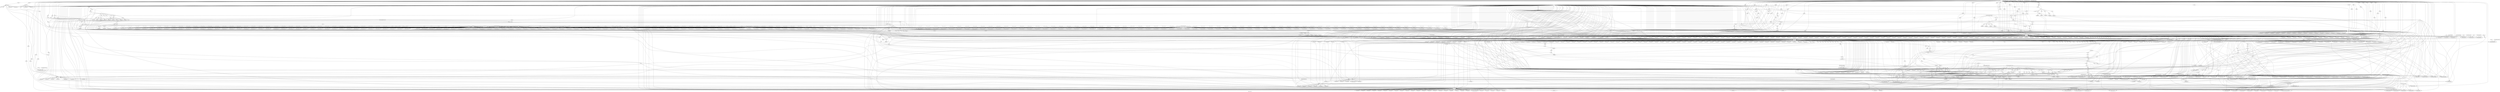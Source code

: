 digraph "DFG for 'Grafo'  "{
label="DFG for 'Grafo' ";
node_7[shape=ellipse,style=solid,label=""]
node_227[shape=doubleoctagon,style=solid,label="Call llvm.dbg.value"]
"node_7"->"node_227"
node_230[shape=doubleoctagon,style=solid,label="Call llvm.dbg.value"]
"node_7"->"node_230"
node_253[shape=doubleoctagon,style=solid,label="Call llvm.dbg.value"]
"node_7"->"node_253"
node_261[shape=doubleoctagon,style=solid,label="Call llvm.dbg.declare"]
"node_7"->"node_261"
node_264[shape=doubleoctagon,style=solid,label="Call llvm.dbg.declare"]
"node_7"->"node_264"
node_267[shape=doubleoctagon,style=solid,label="Call llvm.dbg.declare"]
"node_7"->"node_267"
node_270[shape=doubleoctagon,style=solid,label="Call llvm.dbg.declare"]
"node_7"->"node_270"
node_282[shape=doubleoctagon,style=solid,label="Call llvm.dbg.value"]
"node_7"->"node_282"
node_297[shape=doubleoctagon,style=solid,label="Call llvm.dbg.value"]
"node_7"->"node_297"
node_309[shape=doubleoctagon,style=solid,label="Call llvm.dbg.value"]
"node_7"->"node_309"
node_352[shape=doubleoctagon,style=solid,label="Call llvm.dbg.value"]
"node_7"->"node_352"
node_356[shape=doubleoctagon,style=solid,label="Call llvm.dbg.value"]
"node_7"->"node_356"
node_359[shape=doubleoctagon,style=solid,label="Call llvm.dbg.value"]
"node_7"->"node_359"
node_362[shape=doubleoctagon,style=solid,label="Call llvm.dbg.value"]
"node_7"->"node_362"
node_50[shape=doubleoctagon,style=solid,label="Call llvm.dbg.declare"]
"node_7"->"node_50"
node_180[shape=doubleoctagon,style=solid,label="Call llvm.dbg.value"]
"node_7"->"node_180"
node_106[shape=doubleoctagon,style=solid,label="Call llvm.dbg.value"]
"node_7"->"node_106"
node_159[shape=doubleoctagon,style=solid,label="Call llvm.dbg.value"]
"node_7"->"node_159"
node_166[shape=doubleoctagon,style=solid,label="Call llvm.dbg.value"]
"node_7"->"node_166"
node_123[shape=doubleoctagon,style=solid,label="Call llvm.dbg.value"]
"node_7"->"node_123"
node_128[shape=doubleoctagon,style=solid,label="Call llvm.dbg.value"]
"node_7"->"node_128"
node_142[shape=doubleoctagon,style=solid,label="Call llvm.dbg.value"]
"node_7"->"node_142"
node_146[shape=doubleoctagon,style=solid,label="Call llvm.dbg.value"]
"node_7"->"node_146"
node_365[shape=doubleoctagon,style=solid,label="Call llvm.dbg.value"]
"node_7"->"node_365"
node_368[shape=doubleoctagon,style=solid,label="Call llvm.dbg.value"]
"node_7"->"node_368"
node_371[shape=doubleoctagon,style=solid,label="Call llvm.dbg.value"]
"node_7"->"node_371"
node_374[shape=doubleoctagon,style=solid,label="Call llvm.dbg.value"]
"node_7"->"node_374"
node_377[shape=doubleoctagon,style=solid,label="Call llvm.dbg.value"]
"node_7"->"node_377"
node_380[shape=doubleoctagon,style=solid,label="Call llvm.dbg.value"]
"node_7"->"node_380"
node_383[shape=doubleoctagon,style=solid,label="Call llvm.dbg.value"]
"node_7"->"node_383"
node_386[shape=doubleoctagon,style=solid,label="Call llvm.dbg.value"]
"node_7"->"node_386"
node_389[shape=doubleoctagon,style=solid,label="Call llvm.dbg.value"]
"node_7"->"node_389"
node_392[shape=doubleoctagon,style=solid,label="Call llvm.dbg.value"]
"node_7"->"node_392"
node_395[shape=doubleoctagon,style=solid,label="Call llvm.dbg.value"]
"node_7"->"node_395"
node_403[shape=doubleoctagon,style=solid,label="Call llvm.dbg.declare"]
"node_7"->"node_403"
node_411[shape=doubleoctagon,style=solid,label="Call llvm.dbg.declare"]
"node_7"->"node_411"
node_890[shape=doubleoctagon,style=solid,label="Call llvm.dbg.value"]
"node_7"->"node_890"
node_893[shape=doubleoctagon,style=solid,label="Call llvm.dbg.value"]
"node_7"->"node_893"
node_896[shape=doubleoctagon,style=solid,label="Call llvm.dbg.value"]
"node_7"->"node_896"
node_196[shape=doubleoctagon,style=solid,label="Call llvm.dbg.value"]
"node_7"->"node_196"
node_206[shape=doubleoctagon,style=solid,label="Call llvm.dbg.value"]
"node_7"->"node_206"
node_209[shape=doubleoctagon,style=solid,label="Call llvm.dbg.value"]
"node_7"->"node_209"
node_212[shape=doubleoctagon,style=solid,label="Call llvm.dbg.value"]
"node_7"->"node_212"
node_215[shape=doubleoctagon,style=solid,label="Call llvm.dbg.value"]
"node_7"->"node_215"
node_218[shape=doubleoctagon,style=solid,label="Call llvm.dbg.value"]
"node_7"->"node_218"
node_221[shape=doubleoctagon,style=solid,label="Call llvm.dbg.value"]
"node_7"->"node_221"
node_224[shape=doubleoctagon,style=solid,label="Call llvm.dbg.value"]
"node_7"->"node_224"
node_474[shape=doubleoctagon,style=solid,label="Call llvm.dbg.value"]
"node_7"->"node_474"
node_477[shape=doubleoctagon,style=solid,label="Call llvm.dbg.value"]
"node_7"->"node_477"
node_480[shape=doubleoctagon,style=solid,label="Call llvm.dbg.value"]
"node_7"->"node_480"
node_233[shape=doubleoctagon,style=solid,label="Call llvm.dbg.declare"]
"node_7"->"node_233"
node_236[shape=doubleoctagon,style=solid,label="Call llvm.dbg.declare"]
"node_7"->"node_236"
node_239[shape=doubleoctagon,style=solid,label="Call llvm.dbg.declare"]
"node_7"->"node_239"
node_15[shape=doubleoctagon,style=solid,label="Call llvm.dbg.value"]
"node_7"->"node_15"
node_18[shape=doubleoctagon,style=solid,label="Call llvm.dbg.value"]
"node_7"->"node_18"
node_33[shape=doubleoctagon,style=solid,label="Call llvm.dbg.value"]
"node_7"->"node_33"
node_36[shape=doubleoctagon,style=solid,label="Call llvm.dbg.value"]
"node_7"->"node_36"
node_39[shape=doubleoctagon,style=solid,label="Call llvm.dbg.value"]
"node_7"->"node_39"
node_27[shape=doubleoctagon,style=solid,label="Call llvm.dbg.value"]
"node_7"->"node_27"
node_30[shape=doubleoctagon,style=solid,label="Call llvm.dbg.value"]
"node_7"->"node_30"
node_3[shape=doubleoctagon,style=solid,label="Call llvm.dbg.value"]
"node_7"->"node_3"
node_21[shape=doubleoctagon,style=solid,label="Call llvm.dbg.value"]
"node_7"->"node_21"
node_9[shape=doubleoctagon,style=solid,label="Call llvm.dbg.value"]
"node_7"->"node_9"
node_24[shape=doubleoctagon,style=solid,label="Call llvm.dbg.value"]
"node_7"->"node_24"
node_12[shape=doubleoctagon,style=solid,label="Call llvm.dbg.value"]
"node_7"->"node_12"
node_463[shape=doubleoctagon,style=solid,label="Call llvm.dbg.value"]
"node_7"->"node_463"
node_471[shape=doubleoctagon,style=solid,label="Call llvm.dbg.value"]
"node_7"->"node_471"
node_947[shape=doubleoctagon,style=solid,label="Call llvm.dbg.declare"]
"node_7"->"node_947"
node_960[shape=doubleoctagon,style=solid,label="Call llvm.dbg.value"]
"node_7"->"node_960"
node_483[shape=doubleoctagon,style=solid,label="Call llvm.dbg.value"]
"node_7"->"node_483"
node_486[shape=doubleoctagon,style=solid,label="Call llvm.dbg.value"]
"node_7"->"node_486"
node_489[shape=doubleoctagon,style=solid,label="Call llvm.dbg.value"]
"node_7"->"node_489"
node_492[shape=doubleoctagon,style=solid,label="Call llvm.dbg.value"]
"node_7"->"node_492"
node_495[shape=doubleoctagon,style=solid,label="Call llvm.dbg.value"]
"node_7"->"node_495"
node_498[shape=doubleoctagon,style=solid,label="Call llvm.dbg.declare"]
"node_7"->"node_498"
node_501[shape=doubleoctagon,style=solid,label="Call llvm.dbg.declare"]
"node_7"->"node_501"
node_504[shape=doubleoctagon,style=solid,label="Call llvm.dbg.declare"]
"node_7"->"node_504"
node_507[shape=doubleoctagon,style=solid,label="Call llvm.dbg.declare"]
"node_7"->"node_507"
node_510[shape=doubleoctagon,style=solid,label="Call llvm.dbg.value"]
"node_7"->"node_510"
node_518[shape=doubleoctagon,style=solid,label="Call llvm.dbg.declare"]
"node_7"->"node_518"
node_521[shape=doubleoctagon,style=solid,label="Call llvm.dbg.declare"]
"node_7"->"node_521"
node_540[shape=doubleoctagon,style=solid,label="Call llvm.dbg.value"]
"node_7"->"node_540"
node_554[shape=doubleoctagon,style=solid,label="Call llvm.dbg.value"]
"node_7"->"node_554"
node_565[shape=doubleoctagon,style=solid,label="Call llvm.dbg.value"]
"node_7"->"node_565"
node_591[shape=doubleoctagon,style=solid,label="Call llvm.dbg.value"]
"node_7"->"node_591"
node_595[shape=doubleoctagon,style=solid,label="Call llvm.dbg.value"]
"node_7"->"node_595"
node_608[shape=doubleoctagon,style=solid,label="Call llvm.dbg.value"]
"node_7"->"node_608"
node_610[shape=doubleoctagon,style=solid,label="Call llvm.dbg.value"]
"node_7"->"node_610"
node_647[shape=doubleoctagon,style=solid,label="Call llvm.dbg.value"]
"node_7"->"node_647"
node_654[shape=doubleoctagon,style=solid,label="Call llvm.dbg.value"]
"node_7"->"node_654"
node_672[shape=doubleoctagon,style=solid,label="Call llvm.dbg.value"]
"node_7"->"node_672"
node_674[shape=doubleoctagon,style=solid,label="Call llvm.dbg.value"]
"node_7"->"node_674"
node_691[shape=doubleoctagon,style=solid,label="Call llvm.dbg.value"]
"node_7"->"node_691"
node_702[shape=doubleoctagon,style=solid,label="Call llvm.dbg.value"]
"node_7"->"node_702"
node_705[shape=doubleoctagon,style=solid,label="Call llvm.dbg.value"]
"node_7"->"node_705"
node_708[shape=doubleoctagon,style=solid,label="Call llvm.dbg.declare"]
"node_7"->"node_708"
node_711[shape=doubleoctagon,style=solid,label="Call llvm.dbg.declare"]
"node_7"->"node_711"
node_714[shape=doubleoctagon,style=solid,label="Call llvm.dbg.declare"]
"node_7"->"node_714"
node_717[shape=doubleoctagon,style=solid,label="Call llvm.dbg.declare"]
"node_7"->"node_717"
node_720[shape=doubleoctagon,style=solid,label="Call llvm.dbg.declare"]
"node_7"->"node_720"
node_723[shape=doubleoctagon,style=solid,label="Call llvm.dbg.declare"]
"node_7"->"node_723"
node_726[shape=doubleoctagon,style=solid,label="Call llvm.dbg.declare"]
"node_7"->"node_726"
node_729[shape=doubleoctagon,style=solid,label="Call llvm.dbg.declare"]
"node_7"->"node_729"
node_732[shape=doubleoctagon,style=solid,label="Call llvm.dbg.declare"]
"node_7"->"node_732"
node_761[shape=doubleoctagon,style=solid,label="Call llvm.dbg.value"]
"node_7"->"node_761"
node_775[shape=doubleoctagon,style=solid,label="Call llvm.dbg.value"]
"node_7"->"node_775"
node_781[shape=doubleoctagon,style=solid,label="Call llvm.dbg.value"]
"node_7"->"node_781"
node_791[shape=doubleoctagon,style=solid,label="Call llvm.dbg.value"]
"node_7"->"node_791"
node_804[shape=doubleoctagon,style=solid,label="Call llvm.dbg.value"]
"node_7"->"node_804"
node_824[shape=doubleoctagon,style=solid,label="Call llvm.dbg.value"]
"node_7"->"node_824"
node_827[shape=doubleoctagon,style=solid,label="Call llvm.dbg.value"]
"node_7"->"node_827"
node_830[shape=doubleoctagon,style=solid,label="Call llvm.dbg.value"]
"node_7"->"node_830"
node_833[shape=doubleoctagon,style=solid,label="Call llvm.dbg.value"]
"node_7"->"node_833"
node_836[shape=doubleoctagon,style=solid,label="Call llvm.dbg.value"]
"node_7"->"node_836"
node_839[shape=doubleoctagon,style=solid,label="Call llvm.dbg.declare"]
"node_7"->"node_839"
node_842[shape=doubleoctagon,style=solid,label="Call llvm.dbg.declare"]
"node_7"->"node_842"
node_845[shape=doubleoctagon,style=solid,label="Call llvm.dbg.declare"]
"node_7"->"node_845"
node_848[shape=doubleoctagon,style=solid,label="Call llvm.dbg.declare"]
"node_7"->"node_848"
node_884[shape=doubleoctagon,style=solid,label="Call llvm.dbg.value"]
"node_7"->"node_884"
node_887[shape=doubleoctagon,style=solid,label="Call llvm.dbg.value"]
"node_7"->"node_887"
node_899[shape=doubleoctagon,style=solid,label="Call llvm.dbg.value"]
"node_7"->"node_899"
node_902[shape=doubleoctagon,style=solid,label="Call llvm.dbg.value"]
"node_7"->"node_902"
node_905[shape=doubleoctagon,style=solid,label="Call llvm.dbg.value"]
"node_7"->"node_905"
node_908[shape=doubleoctagon,style=solid,label="Call llvm.dbg.declare"]
"node_7"->"node_908"
node_911[shape=doubleoctagon,style=solid,label="Call llvm.dbg.declare"]
"node_7"->"node_911"
node_914[shape=doubleoctagon,style=solid,label="Call llvm.dbg.declare"]
"node_7"->"node_914"
node_917[shape=doubleoctagon,style=solid,label="Call llvm.dbg.declare"]
"node_7"->"node_917"
node_920[shape=doubleoctagon,style=solid,label="Call llvm.dbg.declare"]
"node_7"->"node_920"
node_923[shape=doubleoctagon,style=solid,label="Call llvm.dbg.declare"]
"node_7"->"node_923"
node_926[shape=doubleoctagon,style=solid,label="Call llvm.dbg.declare"]
"node_7"->"node_926"
node_929[shape=doubleoctagon,style=solid,label="Call llvm.dbg.declare"]
"node_7"->"node_929"
node_932[shape=doubleoctagon,style=solid,label="Call llvm.dbg.declare"]
"node_7"->"node_932"
node_935[shape=doubleoctagon,style=solid,label="Call llvm.dbg.declare"]
"node_7"->"node_935"
node_938[shape=doubleoctagon,style=solid,label="Call llvm.dbg.declare"]
"node_7"->"node_938"
node_941[shape=doubleoctagon,style=solid,label="Call llvm.dbg.declare"]
"node_7"->"node_941"
node_944[shape=doubleoctagon,style=solid,label="Call llvm.dbg.declare"]
"node_7"->"node_944"
node_969[shape=doubleoctagon,style=solid,label="Call llvm.dbg.declare"]
"node_7"->"node_969"
node_1024[shape=doubleoctagon,style=solid,label="Call llvm.dbg.value"]
"node_7"->"node_1024"
node_1038[shape=doubleoctagon,style=solid,label="Call llvm.dbg.value"]
"node_7"->"node_1038"
node_1045[shape=doubleoctagon,style=solid,label="Call llvm.dbg.declare"]
"node_7"->"node_1045"
node_1074[shape=doubleoctagon,style=solid,label="Call llvm.dbg.value"]
"node_7"->"node_1074"
node_1135[shape=doubleoctagon,style=solid,label="Call llvm.dbg.value"]
"node_7"->"node_1135"
node_1138[shape=doubleoctagon,style=solid,label="Call llvm.dbg.value"]
"node_7"->"node_1138"
node_1141[shape=doubleoctagon,style=solid,label="Call llvm.dbg.value"]
"node_7"->"node_1141"
node_1144[shape=doubleoctagon,style=solid,label="Call llvm.dbg.value"]
"node_7"->"node_1144"
node_1147[shape=doubleoctagon,style=solid,label="Call llvm.dbg.value"]
"node_7"->"node_1147"
node_1150[shape=doubleoctagon,style=solid,label="Call llvm.dbg.declare"]
"node_7"->"node_1150"
node_1153[shape=doubleoctagon,style=solid,label="Call llvm.dbg.declare"]
"node_7"->"node_1153"
node_1156[shape=doubleoctagon,style=solid,label="Call llvm.dbg.declare"]
"node_7"->"node_1156"
node_1159[shape=doubleoctagon,style=solid,label="Call llvm.dbg.declare"]
"node_7"->"node_1159"
node_1162[shape=doubleoctagon,style=solid,label="Call llvm.dbg.declare"]
"node_7"->"node_1162"
node_1165[shape=doubleoctagon,style=solid,label="Call llvm.dbg.declare"]
"node_7"->"node_1165"
node_1168[shape=doubleoctagon,style=solid,label="Call llvm.dbg.declare"]
"node_7"->"node_1168"
node_1171[shape=doubleoctagon,style=solid,label="Call llvm.dbg.declare"]
"node_7"->"node_1171"
node_1174[shape=doubleoctagon,style=solid,label="Call llvm.dbg.declare"]
"node_7"->"node_1174"
node_1177[shape=doubleoctagon,style=solid,label="Call llvm.dbg.declare"]
"node_7"->"node_1177"
node_1180[shape=doubleoctagon,style=solid,label="Call llvm.dbg.declare"]
"node_7"->"node_1180"
node_1183[shape=doubleoctagon,style=solid,label="Call llvm.dbg.declare"]
"node_7"->"node_1183"
node_1186[shape=doubleoctagon,style=solid,label="Call llvm.dbg.declare"]
"node_7"->"node_1186"
node_1189[shape=doubleoctagon,style=solid,label="Call llvm.dbg.declare"]
"node_7"->"node_1189"
node_1192[shape=doubleoctagon,style=solid,label="Call llvm.dbg.declare"]
"node_7"->"node_1192"
node_1195[shape=doubleoctagon,style=solid,label="Call llvm.dbg.declare"]
"node_7"->"node_1195"
node_1198[shape=doubleoctagon,style=solid,label="Call llvm.dbg.declare"]
"node_7"->"node_1198"
node_1261[shape=doubleoctagon,style=solid,label="Call llvm.dbg.value"]
"node_7"->"node_1261"
node_1272[shape=doubleoctagon,style=solid,label="Call llvm.dbg.declare"]
"node_7"->"node_1272"
node_1275[shape=doubleoctagon,style=solid,label="Call llvm.dbg.declare"]
"node_7"->"node_1275"
node_1278[shape=doubleoctagon,style=solid,label="Call llvm.dbg.declare"]
"node_7"->"node_1278"
node_1281[shape=doubleoctagon,style=solid,label="Call llvm.dbg.declare"]
"node_7"->"node_1281"
node_1284[shape=doubleoctagon,style=solid,label="Call llvm.dbg.declare"]
"node_7"->"node_1284"
node_1287[shape=doubleoctagon,style=solid,label="Call llvm.dbg.declare"]
"node_7"->"node_1287"
node_1337[shape=doubleoctagon,style=solid,label="Call llvm.dbg.value"]
"node_7"->"node_1337"
node_0[shape=ellipse,style=dashed,label="Memory 4"]
node_65[shape=doubleoctagon,style=solid,label="Call matrix_init_random"]
"node_0"->"node_65"
node_75[shape=octagon,style=solid,label="getelementptr"]
"node_0"->"node_75"
node_76[shape=doubleoctagon,style=solid,label="Call matrix_init_random"]
"node_0"->"node_76"
node_81[shape=octagon,style=solid,label="getelementptr"]
"node_0"->"node_81"
node_82[shape=doubleoctagon,style=solid,label="Call matrix_init_random"]
"node_0"->"node_82"
node_86[shape=octagon,style=solid,label="getelementptr"]
"node_0"->"node_86"
node_87[shape=doubleoctagon,style=solid,label="Call matrix_init_random"]
"node_0"->"node_87"
node_92[shape=octagon,style=solid,label="getelementptr"]
"node_0"->"node_92"
node_252[shape=doubleoctagon,style=solid,label="Call matrix_add"]
"node_0"->"node_252"
node_275[shape=octagon,style=solid,label="getelementptr"]
"node_0"->"node_275"
node_279[shape=doubleoctagon,style=solid,label="Call matrix_copy"]
"node_0"->"node_279"
node_280[shape=octagon,style=solid,label="getelementptr"]
"node_0"->"node_280"
node_292[shape=octagon,style=solid,label="getelementptr"]
"node_0"->"node_292"
node_295[shape=doubleoctagon,style=solid,label="Call matrix_get_entry"]
"node_0"->"node_295"
node_300[shape=octagon,style=solid,label="getelementptr"]
"node_0"->"node_300"
node_306[shape=octagon,style=solid,label="getelementptr"]
"node_0"->"node_306"
node_307[shape=doubleoctagon,style=solid,label="Call matrix_add_multiple"]
"node_0"->"node_307"
node_313[shape=octagon,style=solid,label="getelementptr"]
"node_0"->"node_313"
node_322[shape=octagon,style=solid,label="getelementptr"]
"node_0"->"node_322"
node_323[shape=octagon,style=solid,label="getelementptr"]
"node_0"->"node_323"
node_324[shape=doubleoctagon,style=solid,label="Call matrix_product"]
"node_0"->"node_324"
node_332[shape=octagon,style=solid,label="getelementptr"]
"node_0"->"node_332"
node_333[shape=octagon,style=solid,label="getelementptr"]
"node_0"->"node_333"
node_334[shape=doubleoctagon,style=solid,label="Call matrix_subtract"]
"node_0"->"node_334"
node_337[shape=octagon,style=solid,label="getelementptr"]
"node_0"->"node_337"
node_338[shape=octagon,style=solid,label="getelementptr"]
"node_0"->"node_338"
node_350[shape=doubleoctagon,style=solid,label="Call hash_update"]
"node_0"->"node_350"
node_59[shape=doubleoctagon,style=solid,label="Call prng_init"]
"node_0"->"node_59"
node_409[shape=doubleoctagon,style=solid,label="Call hash_update"]
"node_0"->"node_409"
node_416[shape=octagon,style=solid,label="getelementptr"]
"node_0"->"node_416"
node_418[shape=doubleoctagon,style=solid,label="Call prng_init"]
"node_0"->"node_418"
node_421[shape=octagon,style=solid,label="getelementptr"]
"node_0"->"node_421"
node_423[shape=doubleoctagon,style=solid,label="Call matrix_init_random"]
"node_0"->"node_423"
node_428[shape=octagon,style=solid,label="getelementptr"]
"node_0"->"node_428"
node_429[shape=octagon,style=solid,label="getelementptr"]
"node_0"->"node_429"
node_430[shape=doubleoctagon,style=solid,label="Call matrix_init_random"]
"node_0"->"node_430"
node_433[shape=octagon,style=solid,label="getelementptr"]
"node_0"->"node_433"
node_434[shape=octagon,style=solid,label="getelementptr"]
"node_0"->"node_434"
node_435[shape=doubleoctagon,style=solid,label="Call matrix_init_random"]
"node_0"->"node_435"
node_438[shape=octagon,style=solid,label="getelementptr"]
"node_0"->"node_438"
node_439[shape=octagon,style=solid,label="getelementptr"]
"node_0"->"node_439"
node_440[shape=doubleoctagon,style=solid,label="Call matrix_init_random"]
"node_0"->"node_440"
node_444[shape=octagon,style=solid,label="getelementptr"]
"node_0"->"node_444"
node_445[shape=octagon,style=solid,label="getelementptr"]
"node_0"->"node_445"
node_446[shape=doubleoctagon,style=solid,label="Call hash_digest0"]
"node_0"->"node_446"
node_451[shape=doubleoctagon,style=solid,label="Call hash_digest0_aux"]
"node_0"->"node_451"
node_452[shape=octagon,style=solid,label="getelementptr"]
"node_0"->"node_452"
node_453[shape=octagon,style=solid,label="getelementptr"]
"node_0"->"node_453"
node_454[shape=doubleoctagon,style=solid,label="Call matrix_copy"]
"node_0"->"node_454"
node_455[shape=octagon,style=solid,label="getelementptr"]
"node_0"->"node_455"
node_456[shape=octagon,style=solid,label="getelementptr"]
"node_0"->"node_456"
node_457[shape=doubleoctagon,style=solid,label="Call matrix_copy"]
"node_0"->"node_457"
node_458[shape=octagon,style=solid,label="getelementptr"]
"node_0"->"node_458"
node_459[shape=octagon,style=solid,label="getelementptr"]
"node_0"->"node_459"
node_340[shape=doubleoctagon,style=solid,label="Call matrix_add_product"]
"node_0"->"node_340"
node_344[shape=octagon,style=solid,label="getelementptr"]
"node_0"->"node_344"
node_345[shape=octagon,style=solid,label="getelementptr"]
"node_0"->"node_345"
node_346[shape=doubleoctagon,style=solid,label="Call hash_update"]
"node_0"->"node_346"
node_449[shape=octagon,style=solid,label="getelementptr"]
"node_0"->"node_449"
node_450[shape=octagon,style=solid,label="getelementptr"]
"node_0"->"node_450"
node_460[shape=doubleoctagon,style=solid,label="Call matrix_copy"]
"node_0"->"node_460"
node_462[shape=doubleoctagon,style=solid,label="Call hash_update"]
"node_0"->"node_462"
node_950[shape=octagon,style=solid,label="getelementptr"]
"node_0"->"node_950"
node_951[shape=doubleoctagon,style=solid,label="Call randombytes"]
"node_0"->"node_951"
node_955[shape=octagon,style=solid,label="getelementptr"]
"node_0"->"node_955"
node_956[shape=doubleoctagon,style=solid,label="Call hash_update"]
"node_0"->"node_956"
node_958[shape=doubleoctagon,style=solid,label="Call hash_update"]
"node_0"->"node_958"
node_529[shape=octagon,style=solid,label="getelementptr"]
"node_0"->"node_529"
node_530[shape=octagon,style=solid,label="getelementptr"]
"node_0"->"node_530"
node_531[shape=doubleoctagon,style=solid,label="Call matrix_copy"]
"node_0"->"node_531"
node_534[shape=octagon,style=solid,label="getelementptr"]
"node_0"->"node_534"
node_535[shape=octagon,style=solid,label="getelementptr"]
"node_0"->"node_535"
node_537[shape=doubleoctagon,style=solid,label="Call matrix_copy"]
"node_0"->"node_537"
node_538[shape=octagon,style=solid,label="getelementptr"]
"node_0"->"node_538"
node_550[shape=octagon,style=solid,label="getelementptr"]
"node_0"->"node_550"
node_553[shape=doubleoctagon,style=solid,label="Call matrix_get_entry"]
"node_0"->"node_553"
node_557[shape=octagon,style=solid,label="getelementptr"]
"node_0"->"node_557"
node_562[shape=octagon,style=solid,label="getelementptr"]
"node_0"->"node_562"
node_563[shape=octagon,style=solid,label="getelementptr"]
"node_0"->"node_563"
node_564[shape=doubleoctagon,style=solid,label="Call matrix_add_multiple"]
"node_0"->"node_564"
node_572[shape=octagon,style=solid,label="getelementptr"]
"node_0"->"node_572"
node_578[shape=octagon,style=solid,label="getelementptr"]
"node_0"->"node_578"
node_579[shape=octagon,style=solid,label="getelementptr"]
"node_0"->"node_579"
node_584[shape=octagon,style=solid,label="getelementptr"]
"node_0"->"node_584"
node_588[shape=octagon,style=solid,label="getelementptr"]
"node_0"->"node_588"
node_589[shape=octagon,style=solid,label="getelementptr"]
"node_0"->"node_589"
node_590[shape=doubleoctagon,style=solid,label="Call matrix_add"]
"node_0"->"node_590"
node_605[shape=octagon,style=solid,label="getelementptr"]
"node_0"->"node_605"
node_626[shape=octagon,style=solid,label="getelementptr"]
"node_0"->"node_626"
node_627[shape=octagon,style=solid,label="getelementptr"]
"node_0"->"node_627"
node_628[shape=doubleoctagon,style=solid,label="Call matrix_product"]
"node_0"->"node_628"
node_644[shape=octagon,style=solid,label="getelementptr"]
"node_0"->"node_644"
node_645[shape=octagon,style=solid,label="getelementptr"]
"node_0"->"node_645"
node_646[shape=doubleoctagon,style=solid,label="Call matrix_subtract"]
"node_0"->"node_646"
node_1321[shape=octagon,style=solid,label="getelementptr"]
"node_0"->"node_1321"
node_1322[shape=doubleoctagon,style=solid,label="Call matrix_init_random"]
"node_0"->"node_1322"
node_683[shape=octagon,style=solid,label="getelementptr"]
"node_0"->"node_683"
node_685[shape=doubleoctagon,style=solid,label="Call hash_update"]
"node_0"->"node_685"
node_690[shape=doubleoctagon,style=solid,label="Call hash_update"]
"node_0"->"node_690"
node_735[shape=octagon,style=solid,label="getelementptr"]
"node_0"->"node_735"
node_736[shape=doubleoctagon,style=solid,label="Call randombytes"]
"node_0"->"node_736"
node_739[shape=octagon,style=solid,label="getelementptr"]
"node_0"->"node_739"
node_740[shape=doubleoctagon,style=solid,label="Call prng_init"]
"node_0"->"node_740"
node_742[shape=octagon,style=solid,label="getelementptr"]
"node_0"->"node_742"
node_743[shape=doubleoctagon,style=solid,label="Call matrix_init_random"]
"node_0"->"node_743"
node_744[shape=octagon,style=solid,label="getelementptr"]
"node_0"->"node_744"
node_745[shape=doubleoctagon,style=solid,label="Call matrix_init_random"]
"node_0"->"node_745"
node_746[shape=octagon,style=solid,label="getelementptr"]
"node_0"->"node_746"
node_747[shape=doubleoctagon,style=solid,label="Call matrix_init_random"]
"node_0"->"node_747"
node_749[shape=octagon,style=solid,label="getelementptr"]
"node_0"->"node_749"
node_750[shape=octagon,style=solid,label="getelementptr"]
"node_0"->"node_750"
node_754[shape=octagon,style=solid,label="getelementptr"]
"node_0"->"node_754"
node_755[shape=doubleoctagon,style=solid,label="Call matrix_horizontal_concatenation"]
"node_0"->"node_755"
node_757[shape=octagon,style=solid,label="getelementptr"]
"node_0"->"node_757"
node_758[shape=doubleoctagon,style=solid,label="Call randombytes"]
"node_0"->"node_758"
node_759[shape=octagon,style=solid,label="getelementptr"]
"node_0"->"node_759"
node_760[shape=doubleoctagon,style=solid,label="Call prng_init"]
"node_0"->"node_760"
node_772[shape=octagon,style=solid,label="getelementptr"]
"node_0"->"node_772"
node_773[shape=octagon,style=solid,label="getelementptr"]
"node_0"->"node_773"
node_774[shape=doubleoctagon,style=solid,label="Call matrix_init_random"]
"node_0"->"node_774"
node_777[shape=octagon,style=solid,label="getelementptr"]
"node_0"->"node_777"
node_778[shape=octagon,style=solid,label="getelementptr"]
"node_0"->"node_778"
node_780[shape=doubleoctagon,style=solid,label="Call matrix_copy"]
"node_0"->"node_780"
node_788[shape=octagon,style=solid,label="getelementptr"]
"node_0"->"node_788"
node_790[shape=doubleoctagon,style=solid,label="Call matrix_get_entry"]
"node_0"->"node_790"
node_794[shape=octagon,style=solid,label="getelementptr"]
"node_0"->"node_794"
node_795[shape=octagon,style=solid,label="getelementptr"]
"node_0"->"node_795"
node_800[shape=octagon,style=solid,label="getelementptr"]
"node_0"->"node_800"
node_801[shape=octagon,style=solid,label="getelementptr"]
"node_0"->"node_801"
node_802[shape=doubleoctagon,style=solid,label="Call matrix_subtract_multiple"]
"node_0"->"node_802"
node_806[shape=octagon,style=solid,label="getelementptr"]
"node_0"->"node_806"
node_807[shape=octagon,style=solid,label="getelementptr"]
"node_0"->"node_807"
node_808[shape=octagon,style=solid,label="getelementptr"]
"node_0"->"node_808"
node_809[shape=doubleoctagon,style=solid,label="Call pack_public_key"]
"node_0"->"node_809"
node_812[shape=octagon,style=solid,label="getelementptr"]
"node_0"->"node_812"
node_813[shape=octagon,style=solid,label="getelementptr"]
"node_0"->"node_813"
node_814[shape=octagon,style=solid,label="getelementptr"]
"node_0"->"node_814"
node_815[shape=octagon,style=solid,label="getelementptr"]
"node_0"->"node_815"
node_816[shape=doubleoctagon,style=solid,label="Call pack_secret_key"]
"node_0"->"node_816"
node_972[shape=octagon,style=solid,label="getelementptr"]
"node_0"->"node_972"
node_973[shape=doubleoctagon,style=solid,label="Call randombytes"]
"node_0"->"node_973"
node_976[shape=octagon,style=solid,label="getelementptr"]
"node_0"->"node_976"
node_977[shape=octagon,style=solid,label="getelementptr"]
"node_0"->"node_977"
node_978[shape=octagon,style=solid,label="getelementptr"]
"node_0"->"node_978"
node_979[shape=octagon,style=solid,label="getelementptr"]
"node_0"->"node_979"
node_980[shape=doubleoctagon,style=solid,label="Call seed_tree_init"]
"node_0"->"node_980"
node_984[shape=octagon,style=solid,label="getelementptr"]
"node_0"->"node_984"
node_985[shape=octagon,style=solid,label="getelementptr"]
"node_0"->"node_985"
node_988[shape=octagon,style=solid,label="getelementptr"]
"node_0"->"node_988"
node_989[shape=octagon,style=solid,label="getelementptr"]
"node_0"->"node_989"
node_992[shape=octagon,style=solid,label="getelementptr"]
"node_0"->"node_992"
node_993[shape=octagon,style=solid,label="getelementptr"]
"node_0"->"node_993"
node_996[shape=octagon,style=solid,label="getelementptr"]
"node_0"->"node_996"
node_997[shape=octagon,style=solid,label="getelementptr"]
"node_0"->"node_997"
node_1000[shape=octagon,style=solid,label="getelementptr"]
"node_0"->"node_1000"
node_1001[shape=octagon,style=solid,label="getelementptr"]
"node_0"->"node_1001"
node_1004[shape=octagon,style=solid,label="getelementptr"]
"node_0"->"node_1004"
node_1005[shape=octagon,style=solid,label="getelementptr"]
"node_0"->"node_1005"
node_1006[shape=octagon,style=solid,label="getelementptr"]
"node_0"->"node_1006"
node_1009[shape=octagon,style=solid,label="getelementptr"]
"node_0"->"node_1009"
node_1010[shape=octagon,style=solid,label="getelementptr"]
"node_0"->"node_1010"
node_1011[shape=doubleoctagon,style=solid,label="Call seed_tree_get_leaves"]
"node_0"->"node_1011"
node_1013[shape=octagon,style=solid,label="bitcast"]
"node_0"->"node_1013"
node_1019[shape=octagon,style=solid,label="getelementptr"]
"node_0"->"node_1019"
node_1020[shape=octagon,style=solid,label="getelementptr"]
"node_0"->"node_1020"
node_1021[shape=octagon,style=solid,label="bitcast"]
"node_0"->"node_1021"
node_1022[shape=doubleoctagon,style=solid,label="Call hash_update"]
"node_0"->"node_1022"
node_1027[shape=octagon,style=solid,label="getelementptr"]
"node_0"->"node_1027"
node_1028[shape=doubleoctagon,style=solid,label="Call hash_finalize"]
"node_0"->"node_1028"
node_1030[shape=octagon,style=solid,label="getelementptr"]
"node_0"->"node_1030"
node_1031[shape=doubleoctagon,style=solid,label="Call prng_init"]
"node_0"->"node_1031"
node_1034[shape=octagon,style=solid,label="getelementptr"]
"node_0"->"node_1034"
node_1035[shape=doubleoctagon,style=solid,label="Call hash_update"]
"node_0"->"node_1035"
node_1037[shape=doubleoctagon,style=solid,label="Call hash_update"]
"node_0"->"node_1037"
node_1048[shape=octagon,style=solid,label="getelementptr"]
"node_0"->"node_1048"
node_1049[shape=doubleoctagon,style=solid,label="Call matrix_init_random"]
"node_0"->"node_1049"
node_1053[shape=octagon,style=solid,label="getelementptr"]
"node_0"->"node_1053"
node_1054[shape=octagon,style=solid,label="getelementptr"]
"node_0"->"node_1054"
node_1057[shape=octagon,style=solid,label="getelementptr"]
"node_0"->"node_1057"
node_1058[shape=octagon,style=solid,label="getelementptr"]
"node_0"->"node_1058"
node_1061[shape=octagon,style=solid,label="getelementptr"]
"node_0"->"node_1061"
node_1062[shape=octagon,style=solid,label="getelementptr"]
"node_0"->"node_1062"
node_1065[shape=octagon,style=solid,label="getelementptr"]
"node_0"->"node_1065"
node_1066[shape=octagon,style=solid,label="getelementptr"]
"node_0"->"node_1066"
node_1069[shape=octagon,style=solid,label="getelementptr"]
"node_0"->"node_1069"
node_1070[shape=octagon,style=solid,label="getelementptr"]
"node_0"->"node_1070"
node_1071[shape=octagon,style=solid,label="getelementptr"]
"node_0"->"node_1071"
node_1391[shape=octagon,style=solid,label="phi"]
"node_0"->"node_1391"
node_1077[shape=octagon,style=solid,label="getelementptr"]
"node_0"->"node_1077"
node_1078[shape=doubleoctagon,style=solid,label="Call hash_update"]
"node_0"->"node_1078"
node_1080[shape=octagon,style=solid,label="getelementptr"]
"node_0"->"node_1080"
node_1081[shape=doubleoctagon,style=solid,label="Call hash_finalize"]
"node_0"->"node_1081"
node_1082[shape=octagon,style=solid,label="getelementptr"]
"node_0"->"node_1082"
node_1083[shape=octagon,style=solid,label="getelementptr"]
"node_0"->"node_1083"
node_1084[shape=doubleoctagon,style=solid,label="Call get_second_challenges"]
"node_0"->"node_1084"
node_1086[shape=octagon,style=solid,label="getelementptr"]
"node_0"->"node_1086"
node_1087[shape=octagon,style=solid,label="getelementptr"]
"node_0"->"node_1087"
node_1088[shape=octagon,style=solid,label="getelementptr"]
"node_0"->"node_1088"
node_1089[shape=octagon,style=solid,label="getelementptr"]
"node_0"->"node_1089"
node_1090[shape=octagon,style=solid,label="getelementptr"]
"node_0"->"node_1090"
node_1091[shape=octagon,style=solid,label="getelementptr"]
"node_0"->"node_1091"
node_1092[shape=octagon,style=solid,label="getelementptr"]
"node_0"->"node_1092"
node_1093[shape=octagon,style=solid,label="getelementptr"]
"node_0"->"node_1093"
node_1094[shape=octagon,style=solid,label="getelementptr"]
"node_0"->"node_1094"
node_1095[shape=octagon,style=solid,label="getelementptr"]
"node_0"->"node_1095"
node_1096[shape=doubleoctagon,style=solid,label="Call pack_signature"]
"node_0"->"node_1096"
node_1099[shape=octagon,style=solid,label="load"]
"node_0"->"node_1099"
node_1101[shape=doubleoctagon,style=solid,label="Call llvm.memcpy.p0i8.p0i8.i64"]
"node_0"->"node_1101"
node_1108[shape=octagon,style=solid,label="load"]
"node_0"->"node_1108"
node_1238[shape=doubleoctagon,style=solid,label="Call prng_init"]
"node_0"->"node_1238"
node_1249[shape=doubleoctagon,style=solid,label="Call hash_update"]
"node_0"->"node_1249"
node_1260[shape=doubleoctagon,style=solid,label="Call hash_update"]
"node_0"->"node_1260"
node_1328[shape=octagon,style=solid,label="getelementptr"]
"node_0"->"node_1328"
node_1370[shape=octagon,style=solid,label="phi"]
"node_0"->"node_1370"
node_1371[shape=octagon,style=solid,label="phi"]
"node_0"->"node_1371"
node_1372[shape=octagon,style=solid,label="phi"]
"node_0"->"node_1372"
node_1373[shape=octagon,style=solid,label="phi"]
"node_0"->"node_1373"
node_1374[shape=octagon,style=solid,label="phi"]
"node_0"->"node_1374"
node_1375[shape=octagon,style=solid,label="phi"]
"node_0"->"node_1375"
node_1376[shape=octagon,style=solid,label="phi"]
"node_0"->"node_1376"
node_1378[shape=octagon,style=solid,label="phi"]
"node_0"->"node_1378"
node_1381[shape=octagon,style=solid,label="phi"]
"node_0"->"node_1381"
node_1384[shape=octagon,style=solid,label="phi"]
"node_0"->"node_1384"
node_1385[shape=octagon,style=solid,label="phi"]
"node_0"->"node_1385"
node_1386[shape=octagon,style=solid,label="phi"]
"node_0"->"node_1386"
node_1387[shape=octagon,style=solid,label="phi"]
"node_0"->"node_1387"
node_1388[shape=octagon,style=solid,label="phi"]
"node_0"->"node_1388"
node_1389[shape=octagon,style=solid,label="phi"]
"node_0"->"node_1389"
node_1414[shape=octagon,style=solid,label="phi"]
"node_0"->"node_1414"
node_1[shape=octagon,style=solid,label="alloca"]
"node_1"->"node_0"
node_2[shape=box,style=solid,label="1"]
"node_2"->"node_1"
"node_2"->"node_76"
node_258[shape=octagon,style=solid,label="add"]
"node_2"->"node_258"
node_287[shape=octagon,style=solid,label="add"]
"node_2"->"node_287"
node_302[shape=octagon,style=solid,label="add"]
"node_2"->"node_302"
node_354[shape=octagon,style=solid,label="alloca"]
"node_2"->"node_354"
node_355[shape=octagon,style=solid,label="alloca"]
"node_2"->"node_355"
node_46[shape=octagon,style=solid,label="add"]
"node_2"->"node_46"
node_103[shape=doubleoctagon,style=solid,label="Call matrix_copy"]
"node_2"->"node_103"
node_111[shape=octagon,style=solid,label="add"]
"node_2"->"node_111"
node_150[shape=octagon,style=solid,label="add"]
"node_2"->"node_150"
node_170[shape=octagon,style=solid,label="add"]
"node_2"->"node_170"
node_121[shape=doubleoctagon,style=solid,label="Call matrix_subtract"]
"node_2"->"node_121"
node_132[shape=octagon,style=solid,label="add"]
"node_2"->"node_132"
node_658[shape=octagon,style=solid,label="add"]
"node_2"->"node_658"
node_400[shape=octagon,style=solid,label="add"]
"node_2"->"node_400"
"node_2"->"node_430"
"node_2"->"node_454"
node_198[shape=octagon,style=solid,label="alloca"]
"node_2"->"node_198"
node_200[shape=octagon,style=solid,label="alloca"]
"node_2"->"node_200"
node_201[shape=octagon,style=solid,label="alloca"]
"node_2"->"node_201"
node_202[shape=octagon,style=solid,label="alloca"]
"node_2"->"node_202"
node_203[shape=octagon,style=solid,label="alloca"]
"node_2"->"node_203"
node_204[shape=octagon,style=solid,label="alloca"]
"node_2"->"node_204"
node_205[shape=octagon,style=solid,label="alloca"]
"node_2"->"node_205"
node_465[shape=octagon,style=solid,label="alloca"]
"node_2"->"node_465"
node_466[shape=octagon,style=solid,label="alloca"]
"node_2"->"node_466"
node_467[shape=octagon,style=solid,label="alloca"]
"node_2"->"node_467"
node_468[shape=octagon,style=solid,label="alloca"]
"node_2"->"node_468"
node_469[shape=octagon,style=solid,label="alloca"]
"node_2"->"node_469"
node_470[shape=octagon,style=solid,label="alloca"]
"node_2"->"node_470"
node_515[shape=octagon,style=solid,label="add"]
"node_2"->"node_515"
node_545[shape=octagon,style=solid,label="add"]
"node_2"->"node_545"
node_559[shape=octagon,style=solid,label="add"]
"node_2"->"node_559"
node_599[shape=octagon,style=solid,label="add"]
"node_2"->"node_599"
node_614[shape=octagon,style=solid,label="add"]
"node_2"->"node_614"
node_678[shape=octagon,style=solid,label="add"]
"node_2"->"node_678"
node_693[shape=octagon,style=solid,label="alloca"]
"node_2"->"node_693"
node_694[shape=octagon,style=solid,label="alloca"]
"node_2"->"node_694"
node_695[shape=octagon,style=solid,label="alloca"]
"node_2"->"node_695"
node_696[shape=octagon,style=solid,label="alloca"]
"node_2"->"node_696"
node_697[shape=octagon,style=solid,label="alloca"]
"node_2"->"node_697"
node_698[shape=octagon,style=solid,label="alloca"]
"node_2"->"node_698"
node_699[shape=octagon,style=solid,label="alloca"]
"node_2"->"node_699"
node_700[shape=octagon,style=solid,label="alloca"]
"node_2"->"node_700"
node_701[shape=octagon,style=solid,label="alloca"]
"node_2"->"node_701"
"node_2"->"node_743"
node_765[shape=octagon,style=solid,label="phi"]
"node_2"->"node_765"
node_767[shape=octagon,style=solid,label="add"]
"node_2"->"node_767"
node_785[shape=octagon,style=solid,label="add"]
"node_2"->"node_785"
node_797[shape=octagon,style=solid,label="add"]
"node_2"->"node_797"
node_819[shape=octagon,style=solid,label="alloca"]
"node_2"->"node_819"
node_820[shape=octagon,style=solid,label="alloca"]
"node_2"->"node_820"
node_822[shape=octagon,style=solid,label="alloca"]
"node_2"->"node_822"
node_823[shape=octagon,style=solid,label="alloca"]
"node_2"->"node_823"
node_868[shape=octagon,style=solid,label="alloca"]
"node_2"->"node_868"
node_869[shape=octagon,style=solid,label="alloca"]
"node_2"->"node_869"
node_870[shape=octagon,style=solid,label="alloca"]
"node_2"->"node_870"
node_871[shape=octagon,style=solid,label="alloca"]
"node_2"->"node_871"
node_872[shape=octagon,style=solid,label="alloca"]
"node_2"->"node_872"
node_873[shape=octagon,style=solid,label="alloca"]
"node_2"->"node_873"
node_874[shape=octagon,style=solid,label="alloca"]
"node_2"->"node_874"
node_875[shape=octagon,style=solid,label="alloca"]
"node_2"->"node_875"
node_876[shape=octagon,style=solid,label="alloca"]
"node_2"->"node_876"
node_877[shape=octagon,style=solid,label="alloca"]
"node_2"->"node_877"
node_878[shape=octagon,style=solid,label="alloca"]
"node_2"->"node_878"
node_879[shape=octagon,style=solid,label="alloca"]
"node_2"->"node_879"
node_880[shape=octagon,style=solid,label="alloca"]
"node_2"->"node_880"
node_881[shape=octagon,style=solid,label="alloca"]
"node_2"->"node_881"
node_882[shape=octagon,style=solid,label="alloca"]
"node_2"->"node_882"
node_883[shape=octagon,style=solid,label="alloca"]
"node_2"->"node_883"
node_965[shape=octagon,style=solid,label="add"]
"node_2"->"node_965"
node_1042[shape=octagon,style=solid,label="add"]
"node_2"->"node_1042"
"node_2"->"node_1101"
node_1112[shape=octagon,style=solid,label="alloca"]
"node_2"->"node_1112"
node_1113[shape=octagon,style=solid,label="alloca"]
"node_2"->"node_1113"
node_1114[shape=octagon,style=solid,label="alloca"]
"node_2"->"node_1114"
node_1115[shape=octagon,style=solid,label="alloca"]
"node_2"->"node_1115"
node_1116[shape=octagon,style=solid,label="alloca"]
"node_2"->"node_1116"
node_1117[shape=octagon,style=solid,label="alloca"]
"node_2"->"node_1117"
node_1118[shape=octagon,style=solid,label="alloca"]
"node_2"->"node_1118"
node_1119[shape=octagon,style=solid,label="alloca"]
"node_2"->"node_1119"
node_1120[shape=octagon,style=solid,label="alloca"]
"node_2"->"node_1120"
node_1121[shape=octagon,style=solid,label="alloca"]
"node_2"->"node_1121"
node_1122[shape=octagon,style=solid,label="alloca"]
"node_2"->"node_1122"
node_1123[shape=octagon,style=solid,label="alloca"]
"node_2"->"node_1123"
node_1124[shape=octagon,style=solid,label="alloca"]
"node_2"->"node_1124"
node_1125[shape=octagon,style=solid,label="alloca"]
"node_2"->"node_1125"
node_1126[shape=octagon,style=solid,label="alloca"]
"node_2"->"node_1126"
node_1127[shape=octagon,style=solid,label="alloca"]
"node_2"->"node_1127"
node_1128[shape=octagon,style=solid,label="alloca"]
"node_2"->"node_1128"
node_1129[shape=octagon,style=solid,label="alloca"]
"node_2"->"node_1129"
node_1130[shape=octagon,style=solid,label="alloca"]
"node_2"->"node_1130"
node_1131[shape=octagon,style=solid,label="alloca"]
"node_2"->"node_1131"
node_1132[shape=octagon,style=solid,label="alloca"]
"node_2"->"node_1132"
node_1133[shape=octagon,style=solid,label="alloca"]
"node_2"->"node_1133"
node_1134[shape=octagon,style=solid,label="alloca"]
"node_2"->"node_1134"
node_1366[shape=doubleoctagon,style=solid,label="Call llvm.memcpy.p0i8.p0i8.i64"]
"node_2"->"node_1366"
node_63[shape=octagon,style=solid,label="getelementptr"]
node_56[shape=ellipse,style=dashed,label="Memory 1"]
"node_63"->"node_56"
node_64[shape=octagon,style=solid,label="getelementptr"]
"node_64"->"node_0"
node_66[shape=box,style=solid,label="9"]
"node_66"->"node_65"
"node_66"->"node_82"
"node_66"->"node_87"
node_250[shape=doubleoctagon,style=solid,label="Call matrix_product"]
"node_66"->"node_250"
"node_66"->"node_252"
node_314[shape=doubleoctagon,style=solid,label="Call matrix_horizontal_split"]
"node_66"->"node_314"
"node_66"->"node_324"
node_327[shape=doubleoctagon,style=solid,label="Call matrix_subtract_product"]
"node_66"->"node_327"
"node_66"->"node_334"
node_157[shape=doubleoctagon,style=solid,label="Call matrix_add"]
"node_66"->"node_157"
node_164[shape=doubleoctagon,style=solid,label="Call matrix_product"]
"node_66"->"node_164"
node_179[shape=doubleoctagon,style=solid,label="Call matrix_subtract"]
"node_66"->"node_179"
node_127[shape=doubleoctagon,style=solid,label="Call matrix_copy"]
"node_66"->"node_127"
node_141[shape=doubleoctagon,style=solid,label="Call matrix_subtract"]
"node_66"->"node_141"
node_144[shape=doubleoctagon,style=solid,label="Call matrix_init_zero"]
"node_66"->"node_144"
node_671[shape=doubleoctagon,style=solid,label="Call matrix_subtract"]
"node_66"->"node_671"
"node_66"->"node_423"
"node_66"->"node_435"
"node_66"->"node_440"
"node_66"->"node_457"
"node_66"->"node_340"
node_244[shape=doubleoctagon,style=solid,label="Call matrix_horizontal_split"]
"node_66"->"node_244"
"node_66"->"node_460"
"node_66"->"node_531"
node_573[shape=doubleoctagon,style=solid,label="Call matrix_horizontal_split"]
"node_66"->"node_573"
node_581[shape=doubleoctagon,style=solid,label="Call matrix_product"]
"node_66"->"node_581"
"node_66"->"node_590"
node_594[shape=doubleoctagon,style=solid,label="Call matrix_init_zero"]
"node_66"->"node_594"
node_607[shape=doubleoctagon,style=solid,label="Call matrix_add"]
"node_66"->"node_607"
"node_66"->"node_628"
node_637[shape=doubleoctagon,style=solid,label="Call matrix_subtract_product"]
"node_66"->"node_637"
"node_66"->"node_646"
node_653[shape=doubleoctagon,style=solid,label="Call matrix_init_zero"]
"node_66"->"node_653"
"node_66"->"node_1322"
"node_66"->"node_745"
node_751[shape=doubleoctagon,style=solid,label="Call matrix_product"]
"node_66"->"node_751"
"node_66"->"node_755"
"node_66"->"node_1049"
node_67[shape=box,style=solid,label="6"]
"node_67"->"node_65"
"node_67"->"node_87"
"node_67"->"node_250"
"node_67"->"node_252"
"node_67"->"node_314"
node_316[shape=doubleoctagon,style=solid,label="Call matrix_negate"]
"node_67"->"node_316"
"node_67"->"node_324"
"node_67"->"node_157"
"node_67"->"node_164"
"node_67"->"node_127"
"node_67"->"node_141"
"node_67"->"node_144"
"node_67"->"node_423"
"node_67"->"node_440"
"node_67"->"node_457"
"node_67"->"node_340"
"node_67"->"node_244"
"node_67"->"node_531"
"node_67"->"node_573"
node_575[shape=doubleoctagon,style=solid,label="Call matrix_negate"]
"node_67"->"node_575"
"node_67"->"node_581"
"node_67"->"node_590"
"node_67"->"node_594"
"node_67"->"node_607"
"node_67"->"node_628"
"node_67"->"node_745"
"node_67"->"node_747"
"node_67"->"node_751"
"node_67"->"node_755"
node_68[shape=box,style=solid,label="Const:matrix_init_random"]
"node_68"->"node_65"
"node_68"->"node_76"
"node_68"->"node_82"
"node_68"->"node_87"
"node_68"->"node_423"
"node_68"->"node_430"
"node_68"->"node_435"
"node_68"->"node_440"
"node_68"->"node_1322"
"node_68"->"node_743"
"node_68"->"node_745"
"node_68"->"node_747"
"node_68"->"node_774"
"node_68"->"node_1049"
node_69[shape=ellipse,style=solid,label="cmp4"]
"node_69"->"node_0" [style=dashed]
node_72[shape=ellipse,style=solid,label="idxprom5"]
"node_69"->"node_72" [style=dashed]
node_78[shape=ellipse,style=solid,label="idxprom8"]
"node_69"->"node_78" [style=dashed]
node_83[shape=ellipse,style=solid,label="idxprom11"]
"node_69"->"node_83" [style=dashed]
node_88[shape=ellipse,style=solid,label="idxprom14"]
"node_69"->"node_88" [style=dashed]
node_91[shape=ellipse,style=dashed,label="Memory 5"]
"node_69"->"node_91" [style=dashed]
node_93[shape=ellipse,style=solid,label="idxprom17"]
"node_69"->"node_93" [style=dashed]
node_108[shape=ellipse,style=solid,label="j.0"]
"node_69"->"node_108" [style=dashed]
node_112[shape=ellipse,style=solid,label="cmp23"]
"node_69"->"node_112" [style=dashed]
node_70[shape=octagon,style=solid,label="icmp"]
"node_70"->"node_69"
node_71[shape=box,style=solid,label="255"]
"node_71"->"node_70"
node_113[shape=octagon,style=solid,label="icmp"]
"node_71"->"node_113"
node_172[shape=octagon,style=solid,label="icmp"]
"node_71"->"node_172"
node_134[shape=octagon,style=solid,label="icmp"]
"node_71"->"node_134"
node_425[shape=octagon,style=solid,label="icmp"]
"node_71"->"node_425"
node_74[shape=octagon,style=solid,label="getelementptr"]
"node_72"->"node_74"
node_73[shape=octagon,style=solid,label="zext"]
"node_73"->"node_72"
"node_74"->"node_0"
"node_75"->"node_0"
node_77[shape=box,style=solid,label="78"]
"node_77"->"node_76"
node_289[shape=octagon,style=solid,label="icmp"]
"node_77"->"node_289"
"node_77"->"node_295"
"node_77"->"node_103"
"node_77"->"node_121"
"node_77"->"node_430"
"node_77"->"node_454"
node_547[shape=octagon,style=solid,label="icmp"]
"node_77"->"node_547"
"node_77"->"node_553"
"node_77"->"node_743"
node_769[shape=octagon,style=solid,label="icmp"]
"node_77"->"node_769"
node_787[shape=octagon,style=solid,label="icmp"]
"node_77"->"node_787"
"node_77"->"node_790"
node_80[shape=octagon,style=solid,label="getelementptr"]
"node_78"->"node_80"
node_79[shape=octagon,style=solid,label="zext"]
"node_79"->"node_78"
"node_80"->"node_0"
"node_81"->"node_0"
node_85[shape=octagon,style=solid,label="getelementptr"]
"node_83"->"node_85"
node_228[shape=ellipse,style=solid,label=""]
"node_228"->"node_227"
node_229[shape=ellipse,style=solid,label=""]
"node_229"->"node_227"
node_231[shape=ellipse,style=solid,label=""]
"node_231"->"node_230"
node_84[shape=octagon,style=solid,label="zext"]
"node_84"->"node_83"
"node_85"->"node_0"
"node_86"->"node_0"
node_90[shape=octagon,style=solid,label="getelementptr"]
"node_88"->"node_90"
node_89[shape=octagon,style=solid,label="zext"]
"node_89"->"node_88"
"node_90"->"node_0"
node_96[shape=octagon,style=solid,label="getelementptr"]
"node_91"->"node_96"
node_97[shape=doubleoctagon,style=solid,label="Call hash_digest0"]
"node_91"->"node_97"
node_102[shape=octagon,style=solid,label="getelementptr"]
"node_91"->"node_102"
"node_91"->"node_103"
node_116[shape=octagon,style=solid,label="getelementptr"]
"node_91"->"node_116"
node_441[shape=octagon,style=solid,label="getelementptr"]
"node_91"->"node_441"
"node_91"->"node_446"
"node_91"->"node_451"
node_448[shape=octagon,style=solid,label="getelementptr"]
"node_91"->"node_448"
node_461[shape=octagon,style=solid,label="getelementptr"]
"node_91"->"node_461"
"node_92"->"node_91"
node_95[shape=octagon,style=solid,label="getelementptr"]
"node_93"->"node_95"
node_94[shape=octagon,style=solid,label="zext"]
"node_94"->"node_93"
"node_95"->"node_91"
"node_96"->"node_91"
node_248[shape=octagon,style=solid,label="getelementptr"]
node_162[shape=ellipse,style=dashed,label="Memory 7"]
"node_248"->"node_162"
node_249[shape=octagon,style=solid,label="getelementptr"]
node_104[shape=ellipse,style=dashed,label="Memory 2"]
"node_249"->"node_104"
node_251[shape=octagon,style=solid,label="getelementptr"]
"node_251"->"node_162"
node_254[shape=ellipse,style=solid,label=""]
"node_254"->"node_253"
"node_254"->"node_352"
node_255[shape=ellipse,style=solid,label="i.0"]
"node_255"->"node_258"
node_260[shape=octagon,style=solid,label="icmp"]
"node_255"->"node_260"
node_274[shape=octagon,style=solid,label="icmp"]
"node_255"->"node_274"
node_291[shape=octagon,style=solid,label="zext"]
"node_255"->"node_291"
node_321[shape=octagon,style=solid,label="zext"]
"node_255"->"node_321"
node_331[shape=octagon,style=solid,label="zext"]
"node_255"->"node_331"
node_336[shape=octagon,style=solid,label="zext"]
"node_255"->"node_336"
node_343[shape=octagon,style=solid,label="zext"]
"node_255"->"node_343"
node_256[shape=octagon,style=solid,label="phi"]
"node_256"->"node_255"
node_257[shape=ellipse,style=solid,label="inc42"]
"node_257"->"node_256"
"node_258"->"node_257"
node_259[shape=ellipse,style=solid,label="cmp"]
node_273[shape=ellipse,style=solid,label="cmp5"]
"node_259"->"node_273" [style=dashed]
"node_260"->"node_259"
node_262[shape=ellipse,style=solid,label=""]
"node_262"->"node_261"
node_263[shape=ellipse,style=solid,label=""]
"node_263"->"node_261"
node_265[shape=ellipse,style=solid,label=""]
"node_265"->"node_264"
node_266[shape=ellipse,style=solid,label=""]
"node_266"->"node_264"
node_268[shape=ellipse,style=solid,label=""]
"node_268"->"node_267"
node_269[shape=ellipse,style=solid,label=""]
"node_269"->"node_267"
node_271[shape=ellipse,style=solid,label=""]
"node_271"->"node_270"
node_272[shape=ellipse,style=solid,label=""]
"node_272"->"node_270"
"node_273"->"node_0" [style=dashed]
"node_273"->"node_56" [style=dashed]
"node_273"->"node_104" [style=dashed]
"node_274"->"node_273"
"node_275"->"node_0"
node_276[shape=octagon,style=solid,label="getelementptr"]
"node_276"->"node_104"
node_277[shape=ellipse,style=dashed,label="Memory 8"]
"node_277"->"node_276"
node_305[shape=octagon,style=solid,label="getelementptr"]
"node_277"->"node_305"
node_851[shape=octagon,style=solid,label="getelementptr"]
"node_277"->"node_851"
node_855[shape=doubleoctagon,style=solid,label="Call unpack_secret_key"]
"node_277"->"node_855"
node_858[shape=octagon,style=solid,label="getelementptr"]
"node_277"->"node_858"
node_1382[shape=octagon,style=solid,label="phi"]
"node_277"->"node_1382"
node_1416[shape=octagon,style=solid,label="phi"]
"node_277"->"node_1416"
node_278[shape=octagon,style=solid,label="getelementptr"]
"node_278"->"node_104"
"node_280"->"node_56"
node_281[shape=doubleoctagon,style=solid,label="Call matrix_init_zero"]
node_283[shape=ellipse,style=solid,label=""]
"node_283"->"node_282"
"node_283"->"node_309"
node_284[shape=ellipse,style=solid,label="j.0"]
"node_284"->"node_287"
"node_284"->"node_289"
"node_284"->"node_295"
"node_284"->"node_302"
node_285[shape=octagon,style=solid,label="phi"]
"node_285"->"node_284"
node_286[shape=ellipse,style=solid,label="inc"]
"node_286"->"node_285"
"node_287"->"node_286"
node_288[shape=ellipse,style=solid,label="cmp10"]
"node_288"->"node_0" [style=dashed]
"node_288"->"node_286" [style=dashed]
node_290[shape=ellipse,style=solid,label="idxprom"]
"node_288"->"node_290" [style=dashed]
node_294[shape=ellipse,style=solid,label="call"]
"node_288"->"node_294" [style=dashed]
node_301[shape=ellipse,style=solid,label="add"]
"node_288"->"node_301" [style=dashed]
node_303[shape=ellipse,style=solid,label="idxprom15"]
"node_288"->"node_303" [style=dashed]
"node_288"->"node_56" [style=dashed]
"node_288"->"node_104" [style=dashed]
"node_289"->"node_288"
"node_290"->"node_292"
"node_291"->"node_290"
"node_292"->"node_104"
node_293[shape=octagon,style=solid,label="getelementptr"]
"node_293"->"node_0"
"node_294"->"node_307"
"node_295"->"node_294"
node_296[shape=box,style=solid,label="Const:matrix_get_entry"]
"node_296"->"node_295"
"node_296"->"node_553"
"node_296"->"node_790"
node_298[shape=ellipse,style=solid,label=""]
"node_298"->"node_297"
node_299[shape=ellipse,style=solid,label=""]
"node_299"->"node_297"
"node_300"->"node_56"
node_304[shape=octagon,style=solid,label="zext"]
"node_301"->"node_304"
"node_302"->"node_301"
"node_303"->"node_305"
"node_304"->"node_303"
"node_305"->"node_0"
"node_306"->"node_0"
node_308[shape=box,style=solid,label="Const:matrix_add_multiple"]
"node_308"->"node_307"
"node_308"->"node_564"
node_310[shape=ellipse,style=solid,label=""]
"node_310"->"node_309"
node_311[shape=octagon,style=solid,label="getelementptr"]
node_199[shape=ellipse,style=dashed,label="Memory 10"]
"node_311"->"node_199"
node_312[shape=octagon,style=solid,label="getelementptr"]
"node_312"->"node_104"
node_245[shape=ellipse,style=dashed,label="Memory 9"]
"node_313"->"node_245"
node_315[shape=octagon,style=solid,label="getelementptr"]
"node_315"->"node_104"
node_317[shape=box,style=solid,label="Const:matrix_negate"]
"node_317"->"node_316"
"node_317"->"node_575"
node_318[shape=octagon,style=solid,label="getelementptr"]
"node_318"->"node_162"
node_319[shape=octagon,style=solid,label="getelementptr"]
"node_319"->"node_162"
node_320[shape=ellipse,style=solid,label="idxprom24"]
"node_320"->"node_322"
"node_321"->"node_320"
"node_322"->"node_0"
"node_323"->"node_0"
node_325[shape=octagon,style=solid,label="getelementptr"]
"node_325"->"node_162"
node_326[shape=octagon,style=solid,label="getelementptr"]
"node_326"->"node_199"
node_328[shape=box,style=solid,label="Const:matrix_subtract_product"]
"node_328"->"node_327"
"node_328"->"node_637"
node_329[shape=octagon,style=solid,label="getelementptr"]
"node_329"->"node_162"
node_330[shape=ellipse,style=solid,label="idxprom30"]
"node_330"->"node_332"
"node_331"->"node_330"
"node_332"->"node_0"
"node_333"->"node_0"
node_335[shape=ellipse,style=solid,label="idxprom33"]
"node_335"->"node_337"
"node_336"->"node_335"
"node_337"->"node_0"
"node_338"->"node_0"
node_339[shape=octagon,style=solid,label="getelementptr"]
"node_339"->"node_104"
node_349[shape=octagon,style=solid,label="getelementptr"]
"node_349"->"node_0"
node_351[shape=box,style=solid,label="45"]
"node_351"->"node_350"
"node_351"->"node_690"
node_353[shape=ellipse,style=solid,label=""]
"node_353"->"node_352"
"node_354"->"node_91"
"node_355"->"node_0"
node_357[shape=ellipse,style=solid,label=""]
"node_357"->"node_356"
node_358[shape=ellipse,style=solid,label=""]
"node_358"->"node_356"
node_360[shape=ellipse,style=solid,label=""]
"node_360"->"node_359"
node_361[shape=ellipse,style=solid,label=""]
"node_361"->"node_359"
node_41[shape=ellipse,style=solid,label=""]
"node_41"->"node_196"
"node_41"->"node_39"
node_42[shape=ellipse,style=solid,label="i.0"]
"node_42"->"node_70"
"node_42"->"node_73"
"node_42"->"node_79"
"node_42"->"node_84"
"node_42"->"node_89"
"node_42"->"node_94"
"node_42"->"node_97"
"node_42"->"node_46"
node_48[shape=octagon,style=solid,label="icmp"]
"node_42"->"node_48"
node_55[shape=octagon,style=solid,label="zext"]
"node_42"->"node_55"
node_62[shape=octagon,style=solid,label="zext"]
"node_42"->"node_62"
node_183[shape=octagon,style=solid,label="zext"]
"node_42"->"node_183"
node_194[shape=doubleoctagon,style=solid,label="Call hash_digest0_aux"]
"node_42"->"node_194"
node_43[shape=octagon,style=solid,label="phi"]
"node_43"->"node_42"
node_44[shape=box,style=solid,label="0"]
"node_44"->"node_64"
"node_44"->"node_75"
"node_44"->"node_81"
"node_44"->"node_86"
"node_44"->"node_92"
"node_44"->"node_96"
"node_44"->"node_248"
"node_44"->"node_249"
"node_44"->"node_251"
"node_44"->"node_256"
"node_44"->"node_274"
"node_44"->"node_275"
"node_44"->"node_278"
"node_44"->"node_280"
"node_44"->"node_285"
"node_44"->"node_293"
"node_44"->"node_295"
"node_44"->"node_300"
"node_44"->"node_306"
"node_44"->"node_311"
"node_44"->"node_312"
"node_44"->"node_313"
"node_44"->"node_315"
"node_44"->"node_318"
"node_44"->"node_319"
"node_44"->"node_323"
"node_44"->"node_325"
"node_44"->"node_326"
"node_44"->"node_329"
"node_44"->"node_333"
"node_44"->"node_338"
"node_44"->"node_339"
"node_44"->"node_349"
"node_44"->"node_43"
node_58[shape=octagon,style=solid,label="getelementptr"]
"node_44"->"node_58"
"node_44"->"node_102"
node_109[shape=octagon,style=solid,label="phi"]
"node_44"->"node_109"
"node_44"->"node_116"
node_120[shape=octagon,style=solid,label="getelementptr"]
"node_44"->"node_120"
node_148[shape=octagon,style=solid,label="phi"]
"node_44"->"node_148"
node_156[shape=octagon,style=solid,label="getelementptr"]
"node_44"->"node_156"
node_163[shape=octagon,style=solid,label="getelementptr"]
"node_44"->"node_163"
node_168[shape=octagon,style=solid,label="phi"]
"node_44"->"node_168"
node_174[shape=octagon,style=solid,label="getelementptr"]
"node_44"->"node_174"
node_178[shape=octagon,style=solid,label="getelementptr"]
"node_44"->"node_178"
node_185[shape=octagon,style=solid,label="getelementptr"]
"node_44"->"node_185"
node_187[shape=octagon,style=solid,label="getelementptr"]
"node_44"->"node_187"
node_189[shape=octagon,style=solid,label="getelementptr"]
"node_44"->"node_189"
node_126[shape=octagon,style=solid,label="getelementptr"]
"node_44"->"node_126"
node_130[shape=octagon,style=solid,label="phi"]
"node_44"->"node_130"
node_136[shape=octagon,style=solid,label="getelementptr"]
"node_44"->"node_136"
node_140[shape=octagon,style=solid,label="getelementptr"]
"node_44"->"node_140"
node_656[shape=octagon,style=solid,label="phi"]
"node_44"->"node_656"
node_665[shape=octagon,style=solid,label="getelementptr"]
"node_44"->"node_665"
node_666[shape=octagon,style=solid,label="getelementptr"]
"node_44"->"node_666"
node_669[shape=octagon,style=solid,label="getelementptr"]
"node_44"->"node_669"
node_670[shape=octagon,style=solid,label="getelementptr"]
"node_44"->"node_670"
node_398[shape=octagon,style=solid,label="phi"]
"node_44"->"node_398"
node_417[shape=octagon,style=solid,label="getelementptr"]
"node_44"->"node_417"
node_422[shape=octagon,style=solid,label="getelementptr"]
"node_44"->"node_422"
"node_44"->"node_429"
"node_44"->"node_434"
"node_44"->"node_439"
"node_44"->"node_441"
"node_44"->"node_445"
"node_44"->"node_453"
"node_44"->"node_456"
"node_44"->"node_459"
"node_44"->"node_345"
node_191[shape=octagon,style=solid,label="getelementptr"]
"node_44"->"node_191"
node_193[shape=octagon,style=solid,label="getelementptr"]
"node_44"->"node_193"
"node_44"->"node_448"
"node_44"->"node_450"
node_242[shape=octagon,style=solid,label="getelementptr"]
"node_44"->"node_242"
node_243[shape=octagon,style=solid,label="getelementptr"]
"node_44"->"node_243"
"node_44"->"node_461"
"node_44"->"node_950"
"node_44"->"node_955"
node_963[shape=octagon,style=solid,label="phi"]
"node_44"->"node_963"
node_513[shape=octagon,style=solid,label="phi"]
"node_44"->"node_513"
"node_44"->"node_529"
"node_44"->"node_530"
node_533[shape=octagon,style=solid,label="icmp"]
"node_44"->"node_533"
"node_44"->"node_534"
node_536[shape=octagon,style=solid,label="getelementptr"]
"node_44"->"node_536"
"node_44"->"node_538"
node_543[shape=octagon,style=solid,label="phi"]
"node_44"->"node_543"
node_551[shape=octagon,style=solid,label="getelementptr"]
"node_44"->"node_551"
"node_44"->"node_553"
"node_44"->"node_557"
"node_44"->"node_563"
node_569[shape=octagon,style=solid,label="getelementptr"]
"node_44"->"node_569"
node_570[shape=octagon,style=solid,label="getelementptr"]
"node_44"->"node_570"
node_571[shape=octagon,style=solid,label="getelementptr"]
"node_44"->"node_571"
"node_44"->"node_572"
node_574[shape=octagon,style=solid,label="getelementptr"]
"node_44"->"node_574"
"node_44"->"node_578"
"node_44"->"node_579"
node_580[shape=octagon,style=solid,label="getelementptr"]
"node_44"->"node_580"
"node_44"->"node_584"
node_585[shape=octagon,style=solid,label="getelementptr"]
"node_44"->"node_585"
"node_44"->"node_589"
node_593[shape=octagon,style=solid,label="getelementptr"]
"node_44"->"node_593"
node_597[shape=octagon,style=solid,label="phi"]
"node_44"->"node_597"
node_602[shape=octagon,style=solid,label="getelementptr"]
"node_44"->"node_602"
"node_44"->"node_605"
node_606[shape=octagon,style=solid,label="getelementptr"]
"node_44"->"node_606"
node_612[shape=octagon,style=solid,label="phi"]
"node_44"->"node_612"
node_621[shape=octagon,style=solid,label="getelementptr"]
"node_44"->"node_621"
node_622[shape=octagon,style=solid,label="getelementptr"]
"node_44"->"node_622"
node_623[shape=octagon,style=solid,label="getelementptr"]
"node_44"->"node_623"
"node_44"->"node_627"
node_631[shape=octagon,style=solid,label="getelementptr"]
"node_44"->"node_631"
node_632[shape=octagon,style=solid,label="getelementptr"]
"node_44"->"node_632"
node_635[shape=octagon,style=solid,label="getelementptr"]
"node_44"->"node_635"
node_636[shape=octagon,style=solid,label="getelementptr"]
"node_44"->"node_636"
node_640[shape=octagon,style=solid,label="getelementptr"]
"node_44"->"node_640"
node_641[shape=octagon,style=solid,label="getelementptr"]
"node_44"->"node_641"
"node_44"->"node_645"
node_651[shape=octagon,style=solid,label="getelementptr"]
"node_44"->"node_651"
node_652[shape=octagon,style=solid,label="getelementptr"]
"node_44"->"node_652"
node_1300[shape=octagon,style=solid,label="getelementptr"]
"node_44"->"node_1300"
node_1303[shape=octagon,style=solid,label="getelementptr"]
"node_44"->"node_1303"
node_1304[shape=octagon,style=solid,label="getelementptr"]
"node_44"->"node_1304"
node_1307[shape=octagon,style=solid,label="getelementptr"]
"node_44"->"node_1307"
node_1308[shape=octagon,style=solid,label="getelementptr"]
"node_44"->"node_1308"
node_1309[shape=octagon,style=solid,label="getelementptr"]
"node_44"->"node_1309"
node_1310[shape=octagon,style=solid,label="getelementptr"]
"node_44"->"node_1310"
node_1311[shape=octagon,style=solid,label="getelementptr"]
"node_44"->"node_1311"
node_1312[shape=octagon,style=solid,label="getelementptr"]
"node_44"->"node_1312"
node_1313[shape=octagon,style=solid,label="getelementptr"]
"node_44"->"node_1313"
node_1314[shape=octagon,style=solid,label="getelementptr"]
"node_44"->"node_1314"
node_1315[shape=octagon,style=solid,label="getelementptr"]
"node_44"->"node_1315"
node_1316[shape=octagon,style=solid,label="getelementptr"]
"node_44"->"node_1316"
node_1317[shape=octagon,style=solid,label="getelementptr"]
"node_44"->"node_1317"
node_1318[shape=octagon,style=solid,label="getelementptr"]
"node_44"->"node_1318"
"node_44"->"node_1321"
node_1324[shape=octagon,style=solid,label="getelementptr"]
"node_44"->"node_1324"
node_676[shape=octagon,style=solid,label="phi"]
"node_44"->"node_676"
"node_44"->"node_683"
node_684[shape=octagon,style=solid,label="getelementptr"]
"node_44"->"node_684"
node_688[shape=octagon,style=solid,label="getelementptr"]
"node_44"->"node_688"
node_689[shape=octagon,style=solid,label="getelementptr"]
"node_44"->"node_689"
"node_44"->"node_735"
"node_44"->"node_739"
"node_44"->"node_742"
"node_44"->"node_744"
"node_44"->"node_746"
node_748[shape=octagon,style=solid,label="getelementptr"]
"node_44"->"node_748"
"node_44"->"node_749"
"node_44"->"node_750"
node_752[shape=octagon,style=solid,label="getelementptr"]
"node_44"->"node_752"
node_753[shape=octagon,style=solid,label="getelementptr"]
"node_44"->"node_753"
"node_44"->"node_754"
"node_44"->"node_757"
"node_44"->"node_759"
"node_44"->"node_772"
"node_44"->"node_773"
"node_44"->"node_777"
"node_44"->"node_778"
node_779[shape=octagon,style=solid,label="getelementptr"]
"node_44"->"node_779"
node_783[shape=octagon,style=solid,label="phi"]
"node_44"->"node_783"
"node_44"->"node_788"
"node_44"->"node_790"
"node_44"->"node_794"
"node_44"->"node_795"
"node_44"->"node_800"
"node_44"->"node_801"
"node_44"->"node_806"
"node_44"->"node_807"
"node_44"->"node_808"
"node_44"->"node_812"
"node_44"->"node_813"
"node_44"->"node_814"
"node_44"->"node_815"
"node_44"->"node_851"
node_852[shape=octagon,style=solid,label="getelementptr"]
"node_44"->"node_852"
node_853[shape=octagon,style=solid,label="getelementptr"]
"node_44"->"node_853"
node_854[shape=octagon,style=solid,label="getelementptr"]
"node_44"->"node_854"
"node_44"->"node_858"
node_859[shape=octagon,style=solid,label="getelementptr"]
"node_44"->"node_859"
node_860[shape=octagon,style=solid,label="getelementptr"]
"node_44"->"node_860"
node_861[shape=octagon,style=solid,label="getelementptr"]
"node_44"->"node_861"
"node_44"->"node_972"
"node_44"->"node_976"
"node_44"->"node_977"
"node_44"->"node_978"
"node_44"->"node_979"
"node_44"->"node_984"
"node_44"->"node_985"
"node_44"->"node_988"
"node_44"->"node_989"
"node_44"->"node_992"
"node_44"->"node_993"
"node_44"->"node_996"
"node_44"->"node_997"
"node_44"->"node_1000"
"node_44"->"node_1001"
"node_44"->"node_1004"
"node_44"->"node_1005"
"node_44"->"node_1006"
"node_44"->"node_1009"
"node_44"->"node_1010"
"node_44"->"node_1019"
"node_44"->"node_1020"
"node_44"->"node_1027"
"node_44"->"node_1030"
"node_44"->"node_1034"
node_1040[shape=octagon,style=solid,label="phi"]
"node_44"->"node_1040"
"node_44"->"node_1048"
"node_44"->"node_1053"
"node_44"->"node_1054"
"node_44"->"node_1057"
"node_44"->"node_1058"
"node_44"->"node_1061"
"node_44"->"node_1062"
"node_44"->"node_1065"
"node_44"->"node_1066"
"node_44"->"node_1069"
"node_44"->"node_1070"
"node_44"->"node_1071"
"node_44"->"node_1077"
"node_44"->"node_1080"
"node_44"->"node_1082"
"node_44"->"node_1083"
"node_44"->"node_1086"
"node_44"->"node_1087"
"node_44"->"node_1088"
"node_44"->"node_1089"
"node_44"->"node_1090"
"node_44"->"node_1091"
"node_44"->"node_1092"
"node_44"->"node_1093"
"node_44"->"node_1094"
"node_44"->"node_1095"
node_1201[shape=octagon,style=solid,label="getelementptr"]
"node_44"->"node_1201"
node_1205[shape=octagon,style=solid,label="getelementptr"]
"node_44"->"node_1205"
node_1206[shape=octagon,style=solid,label="getelementptr"]
"node_44"->"node_1206"
node_1207[shape=octagon,style=solid,label="getelementptr"]
"node_44"->"node_1207"
node_1208[shape=octagon,style=solid,label="getelementptr"]
"node_44"->"node_1208"
node_1209[shape=octagon,style=solid,label="getelementptr"]
"node_44"->"node_1209"
node_1210[shape=octagon,style=solid,label="getelementptr"]
"node_44"->"node_1210"
node_1211[shape=octagon,style=solid,label="getelementptr"]
"node_44"->"node_1211"
node_1212[shape=octagon,style=solid,label="getelementptr"]
"node_44"->"node_1212"
node_1213[shape=octagon,style=solid,label="getelementptr"]
"node_44"->"node_1213"
node_1214[shape=octagon,style=solid,label="getelementptr"]
"node_44"->"node_1214"
node_1220[shape=octagon,style=solid,label="icmp"]
"node_44"->"node_1220"
node_1237[shape=octagon,style=solid,label="getelementptr"]
"node_44"->"node_1237"
node_1241[shape=octagon,style=solid,label="getelementptr"]
"node_44"->"node_1241"
node_1252[shape=octagon,style=solid,label="getelementptr"]
"node_44"->"node_1252"
node_1290[shape=octagon,style=solid,label="getelementptr"]
"node_44"->"node_1290"
node_1291[shape=octagon,style=solid,label="getelementptr"]
"node_44"->"node_1291"
node_1292[shape=octagon,style=solid,label="getelementptr"]
"node_44"->"node_1292"
node_1293[shape=octagon,style=solid,label="getelementptr"]
"node_44"->"node_1293"
node_1294[shape=octagon,style=solid,label="getelementptr"]
"node_44"->"node_1294"
node_1327[shape=octagon,style=solid,label="getelementptr"]
"node_44"->"node_1327"
"node_44"->"node_1328"
node_1329[shape=octagon,style=solid,label="getelementptr"]
"node_44"->"node_1329"
node_1330[shape=octagon,style=solid,label="getelementptr"]
"node_44"->"node_1330"
node_1331[shape=octagon,style=solid,label="getelementptr"]
"node_44"->"node_1331"
node_1332[shape=octagon,style=solid,label="getelementptr"]
"node_44"->"node_1332"
node_1333[shape=octagon,style=solid,label="getelementptr"]
"node_44"->"node_1333"
node_1334[shape=octagon,style=solid,label="getelementptr"]
"node_44"->"node_1334"
node_1340[shape=octagon,style=solid,label="getelementptr"]
"node_44"->"node_1340"
node_1343[shape=octagon,style=solid,label="getelementptr"]
"node_44"->"node_1343"
node_1346[shape=octagon,style=solid,label="getelementptr"]
"node_44"->"node_1346"
node_1348[shape=octagon,style=solid,label="getelementptr"]
"node_44"->"node_1348"
node_1349[shape=octagon,style=solid,label="getelementptr"]
"node_44"->"node_1349"
node_1354[shape=octagon,style=solid,label="icmp"]
"node_44"->"node_1354"
node_1355[shape=octagon,style=solid,label="getelementptr"]
"node_44"->"node_1355"
node_1356[shape=octagon,style=solid,label="getelementptr"]
"node_44"->"node_1356"
node_1360[shape=octagon,style=solid,label="icmp"]
"node_44"->"node_1360"
node_1368[shape=octagon,style=solid,label="phi"]
"node_44"->"node_1368"
node_1420[shape=octagon,style=solid,label="phi"]
"node_44"->"node_1420"
node_45[shape=ellipse,style=solid,label="inc77"]
"node_45"->"node_43"
"node_46"->"node_45"
node_47[shape=ellipse,style=solid,label="cmp"]
"node_47"->"node_0" [style=dashed]
"node_47"->"node_69" [style=dashed]
node_54[shape=ellipse,style=solid,label="idxprom"]
"node_47"->"node_54" [style=dashed]
"node_47"->"node_56" [style=dashed]
node_61[shape=ellipse,style=solid,label="idxprom1"]
"node_47"->"node_61" [style=dashed]
"node_48"->"node_47"
node_49[shape=box,style=solid,label="256"]
"node_49"->"node_260"
"node_49"->"node_48"
node_152[shape=octagon,style=solid,label="icmp"]
"node_49"->"node_152"
node_660[shape=octagon,style=solid,label="icmp"]
"node_49"->"node_660"
node_402[shape=octagon,style=solid,label="icmp"]
"node_49"->"node_402"
node_517[shape=octagon,style=solid,label="icmp"]
"node_49"->"node_517"
node_601[shape=octagon,style=solid,label="icmp"]
"node_49"->"node_601"
node_616[shape=octagon,style=solid,label="icmp"]
"node_49"->"node_616"
node_680[shape=octagon,style=solid,label="icmp"]
"node_49"->"node_680"
node_51[shape=ellipse,style=solid,label=""]
"node_51"->"node_50"
node_52[shape=ellipse,style=solid,label=""]
"node_52"->"node_50"
node_53[shape=box,style=solid,label="Const:llvm.dbg.declare"]
"node_53"->"node_261"
"node_53"->"node_264"
"node_53"->"node_267"
"node_53"->"node_270"
"node_53"->"node_50"
"node_53"->"node_403"
"node_53"->"node_411"
"node_53"->"node_233"
"node_53"->"node_236"
"node_53"->"node_239"
"node_53"->"node_947"
"node_53"->"node_498"
"node_53"->"node_501"
"node_53"->"node_504"
"node_53"->"node_507"
"node_53"->"node_518"
"node_53"->"node_521"
"node_53"->"node_708"
"node_53"->"node_711"
"node_53"->"node_714"
"node_53"->"node_717"
"node_53"->"node_720"
"node_53"->"node_723"
"node_53"->"node_726"
"node_53"->"node_729"
"node_53"->"node_732"
"node_53"->"node_839"
"node_53"->"node_842"
"node_53"->"node_845"
"node_53"->"node_848"
"node_53"->"node_908"
"node_53"->"node_911"
"node_53"->"node_914"
"node_53"->"node_917"
"node_53"->"node_920"
"node_53"->"node_923"
"node_53"->"node_926"
"node_53"->"node_929"
"node_53"->"node_932"
"node_53"->"node_935"
"node_53"->"node_938"
"node_53"->"node_941"
"node_53"->"node_944"
"node_53"->"node_969"
"node_53"->"node_1045"
"node_53"->"node_1150"
"node_53"->"node_1153"
"node_53"->"node_1156"
"node_53"->"node_1159"
"node_53"->"node_1162"
"node_53"->"node_1165"
"node_53"->"node_1168"
"node_53"->"node_1171"
"node_53"->"node_1174"
"node_53"->"node_1177"
"node_53"->"node_1180"
"node_53"->"node_1183"
"node_53"->"node_1186"
"node_53"->"node_1189"
"node_53"->"node_1192"
"node_53"->"node_1195"
"node_53"->"node_1198"
"node_53"->"node_1272"
"node_53"->"node_1275"
"node_53"->"node_1278"
"node_53"->"node_1281"
"node_53"->"node_1284"
"node_53"->"node_1287"
node_57[shape=octagon,style=solid,label="getelementptr"]
"node_54"->"node_57"
"node_55"->"node_54"
"node_56"->"node_63"
"node_56"->"node_64"
"node_56"->"node_74"
"node_56"->"node_80"
"node_56"->"node_85"
"node_56"->"node_90"
"node_56"->"node_95"
"node_56"->"node_97"
"node_56"->"node_250"
"node_56"->"node_281"
"node_56"->"node_307"
"node_56"->"node_327"
"node_56"->"node_57"
"node_56"->"node_58"
"node_56"->"node_59"
node_100[shape=octagon,style=solid,label="getelementptr"]
"node_56"->"node_100"
node_184[shape=octagon,style=solid,label="getelementptr"]
"node_56"->"node_184"
node_114[shape=octagon,style=solid,label="getelementptr"]
"node_56"->"node_114"
node_119[shape=octagon,style=solid,label="getelementptr"]
"node_56"->"node_119"
node_155[shape=octagon,style=solid,label="getelementptr"]
"node_56"->"node_155"
"node_56"->"node_157"
node_161[shape=octagon,style=solid,label="getelementptr"]
"node_56"->"node_161"
"node_56"->"node_164"
node_173[shape=octagon,style=solid,label="getelementptr"]
"node_56"->"node_173"
node_177[shape=octagon,style=solid,label="getelementptr"]
"node_56"->"node_177"
node_186[shape=octagon,style=solid,label="getelementptr"]
"node_56"->"node_186"
node_188[shape=octagon,style=solid,label="getelementptr"]
"node_56"->"node_188"
node_125[shape=octagon,style=solid,label="getelementptr"]
"node_56"->"node_125"
node_135[shape=octagon,style=solid,label="getelementptr"]
"node_56"->"node_135"
node_139[shape=octagon,style=solid,label="getelementptr"]
"node_56"->"node_139"
"node_56"->"node_144"
"node_56"->"node_417"
"node_56"->"node_418"
"node_56"->"node_422"
"node_56"->"node_446"
"node_56"->"node_451"
"node_56"->"node_340"
node_190[shape=octagon,style=solid,label="getelementptr"]
"node_56"->"node_190"
node_192[shape=octagon,style=solid,label="getelementptr"]
"node_56"->"node_192"
"node_56"->"node_194"
node_952[shape=doubleoctagon,style=solid,label="Call hash_init"]
"node_56"->"node_952"
node_954[shape=octagon,style=solid,label="load"]
"node_56"->"node_954"
"node_56"->"node_956"
node_957[shape=octagon,style=solid,label="load"]
"node_56"->"node_957"
"node_56"->"node_958"
node_539[shape=doubleoctagon,style=solid,label="Call matrix_init_zero"]
"node_56"->"node_539"
"node_56"->"node_564"
"node_56"->"node_581"
"node_56"->"node_593"
"node_56"->"node_594"
"node_56"->"node_602"
"node_56"->"node_607"
"node_56"->"node_623"
"node_56"->"node_628"
"node_56"->"node_637"
node_1297[shape=doubleoctagon,style=solid,label="Call seed_tree_unpack"]
"node_56"->"node_1297"
node_1299[shape=octagon,style=solid,label="load"]
"node_56"->"node_1299"
"node_56"->"node_1300"
"node_56"->"node_1303"
"node_56"->"node_1304"
node_1306[shape=octagon,style=solid,label="load"]
"node_56"->"node_1306"
"node_56"->"node_1307"
"node_56"->"node_1308"
"node_56"->"node_1309"
"node_56"->"node_1310"
"node_56"->"node_1311"
"node_56"->"node_1312"
"node_56"->"node_1313"
"node_56"->"node_1314"
"node_56"->"node_1315"
"node_56"->"node_1316"
"node_56"->"node_1317"
"node_56"->"node_1318"
node_1323[shape=octagon,style=solid,label="load"]
"node_56"->"node_1323"
"node_56"->"node_1324"
node_1326[shape=octagon,style=solid,label="load"]
"node_56"->"node_1326"
"node_56"->"node_751"
node_1390[shape=octagon,style=solid,label="phi"]
"node_56"->"node_1390"
node_1016[shape=octagon,style=solid,label="load"]
"node_56"->"node_1016"
node_1026[shape=octagon,style=solid,label="load"]
"node_56"->"node_1026"
node_1032[shape=doubleoctagon,style=solid,label="Call hash_init"]
"node_56"->"node_1032"
node_1033[shape=octagon,style=solid,label="load"]
"node_56"->"node_1033"
node_1036[shape=octagon,style=solid,label="load"]
"node_56"->"node_1036"
node_1050[shape=octagon,style=solid,label="load"]
"node_56"->"node_1050"
node_1076[shape=octagon,style=solid,label="load"]
"node_56"->"node_1076"
node_1079[shape=octagon,style=solid,label="load"]
"node_56"->"node_1079"
"node_56"->"node_1201"
node_1202[shape=doubleoctagon,style=solid,label="Call unpack_public_key"]
"node_56"->"node_1202"
"node_56"->"node_1205"
"node_56"->"node_1206"
"node_56"->"node_1207"
"node_56"->"node_1208"
"node_56"->"node_1209"
"node_56"->"node_1210"
"node_56"->"node_1211"
"node_56"->"node_1212"
"node_56"->"node_1213"
"node_56"->"node_1214"
node_1216[shape=doubleoctagon,style=solid,label="Call unpack_signature"]
"node_56"->"node_1216"
node_1222[shape=octagon,style=solid,label="load"]
"node_56"->"node_1222"
node_1227[shape=octagon,style=solid,label="load"]
"node_56"->"node_1227"
node_1232[shape=octagon,style=solid,label="load"]
"node_56"->"node_1232"
"node_56"->"node_1237"
"node_56"->"node_1238"
node_1239[shape=doubleoctagon,style=solid,label="Call hash_init"]
"node_56"->"node_1239"
node_1240[shape=octagon,style=solid,label="load"]
"node_56"->"node_1240"
"node_56"->"node_1241"
node_1242[shape=doubleoctagon,style=solid,label="Call hash_update"]
"node_56"->"node_1242"
node_1243[shape=octagon,style=solid,label="load"]
"node_56"->"node_1243"
node_1245[shape=octagon,style=solid,label="load"]
"node_56"->"node_1245"
"node_56"->"node_1249"
node_1250[shape=doubleoctagon,style=solid,label="Call hash_init"]
"node_56"->"node_1250"
node_1251[shape=octagon,style=solid,label="load"]
"node_56"->"node_1251"
"node_56"->"node_1252"
node_1253[shape=doubleoctagon,style=solid,label="Call hash_update"]
"node_56"->"node_1253"
node_1254[shape=octagon,style=solid,label="load"]
"node_56"->"node_1254"
node_1256[shape=octagon,style=solid,label="load"]
"node_56"->"node_1256"
"node_56"->"node_1260"
"node_56"->"node_1290"
"node_56"->"node_1291"
"node_56"->"node_1292"
"node_56"->"node_1293"
"node_56"->"node_1294"
node_1296[shape=octagon,style=solid,label="load"]
"node_56"->"node_1296"
"node_56"->"node_1327"
"node_56"->"node_1329"
"node_56"->"node_1330"
"node_56"->"node_1331"
"node_56"->"node_1332"
"node_56"->"node_1333"
"node_56"->"node_1334"
node_1339[shape=octagon,style=solid,label="load"]
"node_56"->"node_1339"
"node_56"->"node_1340"
node_1341[shape=doubleoctagon,style=solid,label="Call hash_finalize"]
"node_56"->"node_1341"
node_1342[shape=octagon,style=solid,label="load"]
"node_56"->"node_1342"
"node_56"->"node_1343"
node_1344[shape=doubleoctagon,style=solid,label="Call hash_update"]
"node_56"->"node_1344"
node_1345[shape=octagon,style=solid,label="load"]
"node_56"->"node_1345"
"node_56"->"node_1346"
node_1347[shape=doubleoctagon,style=solid,label="Call hash_finalize"]
"node_56"->"node_1347"
"node_56"->"node_1348"
"node_56"->"node_1349"
node_1351[shape=doubleoctagon,style=solid,label="Call hash_equal"]
"node_56"->"node_1351"
"node_56"->"node_1355"
"node_56"->"node_1356"
node_1358[shape=doubleoctagon,style=solid,label="Call hash_equal"]
"node_56"->"node_1358"
node_1362[shape=octagon,style=solid,label="load"]
"node_56"->"node_1362"
"node_56"->"node_1366"
node_1393[shape=octagon,style=solid,label="phi"]
"node_56"->"node_1393"
node_1395[shape=octagon,style=solid,label="phi"]
"node_56"->"node_1395"
node_1396[shape=octagon,style=solid,label="phi"]
"node_56"->"node_1396"
node_1397[shape=octagon,style=solid,label="phi"]
"node_56"->"node_1397"
node_1398[shape=octagon,style=solid,label="phi"]
"node_56"->"node_1398"
node_1399[shape=octagon,style=solid,label="phi"]
"node_56"->"node_1399"
node_1400[shape=octagon,style=solid,label="phi"]
"node_56"->"node_1400"
node_1401[shape=octagon,style=solid,label="phi"]
"node_56"->"node_1401"
node_1402[shape=octagon,style=solid,label="phi"]
"node_56"->"node_1402"
node_1403[shape=octagon,style=solid,label="phi"]
"node_56"->"node_1403"
node_1405[shape=octagon,style=solid,label="phi"]
"node_56"->"node_1405"
node_1406[shape=octagon,style=solid,label="phi"]
"node_56"->"node_1406"
node_1407[shape=octagon,style=solid,label="phi"]
"node_56"->"node_1407"
node_1408[shape=octagon,style=solid,label="phi"]
"node_56"->"node_1408"
node_1409[shape=octagon,style=solid,label="phi"]
"node_56"->"node_1409"
node_1410[shape=octagon,style=solid,label="phi"]
"node_56"->"node_1410"
node_1411[shape=octagon,style=solid,label="phi"]
"node_56"->"node_1411"
"node_57"->"node_56"
"node_58"->"node_56"
node_60[shape=box,style=solid,label="Const:prng_init"]
"node_60"->"node_59"
"node_60"->"node_418"
"node_60"->"node_740"
"node_60"->"node_760"
"node_60"->"node_1031"
"node_60"->"node_1238"
"node_61"->"node_63"
"node_62"->"node_61"
node_98[shape=ellipse,style=solid,label="l"]
"node_98"->"node_97"
"node_98"->"node_194"
node_99[shape=box,style=solid,label="Const:hash_digest0"]
"node_99"->"node_97"
"node_99"->"node_446"
"node_100"->"node_91"
node_101[shape=box,style=solid,label="255"]
"node_101"->"node_100"
"node_101"->"node_114"
"node_101"->"node_161"
"node_101"->"node_173"
"node_101"->"node_186"
"node_101"->"node_188"
"node_101"->"node_125"
"node_101"->"node_135"
"node_101"->"node_452"
"node_101"->"node_455"
"node_101"->"node_458"
"node_101"->"node_190"
"node_101"->"node_192"
"node_101"->"node_449"
"node_102"->"node_91"
node_181[shape=ellipse,style=solid,label=""]
"node_181"->"node_180"
node_182[shape=ellipse,style=solid,label="idxprom65"]
"node_182"->"node_184"
"node_183"->"node_182"
"node_184"->"node_162"
"node_104"->"node_249"
"node_104"->"node_250"
"node_104"->"node_278"
"node_104"->"node_279"
"node_104"->"node_293"
"node_104"->"node_312"
"node_104"->"node_314"
"node_104"->"node_315"
"node_104"->"node_316"
"node_104"->"node_339"
"node_104"->"node_103"
"node_104"->"node_164"
"node_104"->"node_127"
"node_104"->"node_451"
"node_104"->"node_454"
"node_104"->"node_457"
"node_104"->"node_340"
"node_104"->"node_191"
"node_104"->"node_193"
"node_104"->"node_194"
"node_104"->"node_243"
"node_104"->"node_244"
"node_104"->"node_460"
"node_104"->"node_531"
"node_104"->"node_536"
"node_104"->"node_537"
"node_104"->"node_551"
"node_104"->"node_571"
"node_104"->"node_573"
"node_104"->"node_574"
"node_104"->"node_575"
"node_104"->"node_580"
"node_104"->"node_581"
"node_104"->"node_751"
"node_104"->"node_752"
"node_104"->"node_755"
"node_104"->"node_779"
"node_104"->"node_780"
"node_104"->"node_852"
"node_104"->"node_855"
"node_104"->"node_859"
node_1379[shape=octagon,style=solid,label="phi"]
"node_104"->"node_1379"
node_1417[shape=octagon,style=solid,label="phi"]
"node_104"->"node_1417"
node_105[shape=box,style=solid,label="Const:matrix_copy"]
"node_105"->"node_279"
"node_105"->"node_103"
"node_105"->"node_127"
"node_105"->"node_454"
"node_105"->"node_457"
"node_105"->"node_460"
"node_105"->"node_531"
"node_105"->"node_537"
"node_105"->"node_780"
node_107[shape=ellipse,style=solid,label=""]
"node_107"->"node_180"
"node_107"->"node_106"
"node_107"->"node_159"
"node_107"->"node_166"
"node_107"->"node_123"
"node_107"->"node_128"
"node_107"->"node_142"
"node_107"->"node_146"
"node_108"->"node_111"
"node_108"->"node_113"
node_118[shape=octagon,style=solid,label="zext"]
"node_108"->"node_118"
"node_109"->"node_108"
node_110[shape=ellipse,style=solid,label="inc"]
"node_110"->"node_109"
"node_111"->"node_110"
"node_112"->"node_91" [style=dashed]
"node_112"->"node_110" [style=dashed]
node_115[shape=ellipse,style=dashed,label="Memory 6"]
"node_112"->"node_115" [style=dashed]
node_117[shape=ellipse,style=solid,label="idxprom27"]
"node_112"->"node_117" [style=dashed]
"node_113"->"node_112"
"node_114"->"node_91"
"node_115"->"node_120"
"node_115"->"node_156"
"node_115"->"node_157"
"node_115"->"node_163"
"node_115"->"node_121"
"node_115"->"node_126"
"node_115"->"node_127"
"node_115"->"node_136"
"node_115"->"node_140"
"node_115"->"node_141"
"node_116"->"node_115"
"node_117"->"node_119"
"node_118"->"node_117"
"node_119"->"node_115"
"node_120"->"node_115"
node_147[shape=ellipse,style=solid,label="j.2"]
"node_147"->"node_150"
"node_147"->"node_152"
node_154[shape=octagon,style=solid,label="zext"]
"node_147"->"node_154"
"node_148"->"node_147"
node_149[shape=ellipse,style=solid,label="inc50"]
"node_149"->"node_148"
"node_150"->"node_149"
node_151[shape=ellipse,style=solid,label="cmp44"]
"node_151"->"node_115" [style=dashed]
"node_151"->"node_149" [style=dashed]
node_153[shape=ellipse,style=solid,label="idxprom46"]
"node_151"->"node_153" [style=dashed]
"node_152"->"node_151"
"node_153"->"node_155"
"node_154"->"node_153"
"node_155"->"node_115"
"node_156"->"node_115"
node_158[shape=box,style=solid,label="Const:matrix_add"]
"node_158"->"node_252"
"node_158"->"node_157"
"node_158"->"node_590"
"node_158"->"node_607"
node_160[shape=ellipse,style=solid,label=""]
"node_160"->"node_159"
"node_161"->"node_115"
"node_162"->"node_248"
"node_162"->"node_250"
"node_162"->"node_251"
"node_162"->"node_252"
"node_162"->"node_318"
"node_162"->"node_319"
"node_162"->"node_324"
"node_162"->"node_325"
"node_162"->"node_327"
"node_162"->"node_329"
"node_162"->"node_334"
"node_162"->"node_349"
"node_162"->"node_164"
"node_162"->"node_174"
"node_162"->"node_178"
"node_162"->"node_179"
"node_162"->"node_185"
"node_162"->"node_187"
"node_162"->"node_189"
"node_162"->"node_665"
"node_162"->"node_666"
"node_162"->"node_669"
"node_162"->"node_670"
"node_162"->"node_671"
"node_162"->"node_194"
"node_162"->"node_581"
"node_162"->"node_585"
"node_162"->"node_590"
"node_162"->"node_606"
"node_162"->"node_607"
"node_162"->"node_621"
"node_162"->"node_622"
"node_162"->"node_628"
"node_162"->"node_631"
"node_162"->"node_632"
"node_162"->"node_637"
"node_162"->"node_640"
"node_162"->"node_641"
"node_162"->"node_646"
"node_162"->"node_651"
"node_162"->"node_652"
"node_162"->"node_653"
"node_162"->"node_684"
"node_162"->"node_685"
"node_162"->"node_688"
"node_162"->"node_689"
"node_162"->"node_748"
"node_162"->"node_751"
"node_162"->"node_753"
"node_162"->"node_755"
"node_163"->"node_162"
node_165[shape=box,style=solid,label="Const:matrix_product"]
"node_165"->"node_250"
"node_165"->"node_324"
"node_165"->"node_164"
"node_165"->"node_581"
"node_165"->"node_628"
"node_165"->"node_751"
node_167[shape=ellipse,style=solid,label="j.3"]
"node_167"->"node_170"
"node_167"->"node_172"
node_176[shape=octagon,style=solid,label="zext"]
"node_167"->"node_176"
"node_168"->"node_167"
node_169[shape=ellipse,style=solid,label="inc63"]
"node_169"->"node_168"
"node_170"->"node_169"
node_171[shape=ellipse,style=solid,label="cmp55"]
"node_171"->"node_162" [style=dashed]
"node_171"->"node_169" [style=dashed]
node_175[shape=ellipse,style=solid,label="idxprom59"]
"node_171"->"node_175" [style=dashed]
"node_172"->"node_171"
"node_173"->"node_162"
"node_174"->"node_162"
"node_175"->"node_177"
"node_176"->"node_175"
"node_177"->"node_162"
"node_178"->"node_162"
"node_185"->"node_162"
"node_186"->"node_162"
"node_187"->"node_162"
"node_188"->"node_162"
"node_189"->"node_104"
node_122[shape=box,style=solid,label="Const:matrix_subtract"]
"node_122"->"node_334"
"node_122"->"node_179"
"node_122"->"node_121"
"node_122"->"node_141"
"node_122"->"node_671"
"node_122"->"node_646"
node_124[shape=ellipse,style=solid,label=""]
"node_124"->"node_123"
"node_125"->"node_115"
"node_126"->"node_115"
node_129[shape=ellipse,style=solid,label="j.1"]
"node_129"->"node_132"
"node_129"->"node_134"
node_138[shape=octagon,style=solid,label="zext"]
"node_129"->"node_138"
"node_130"->"node_129"
node_131[shape=ellipse,style=solid,label="inc41"]
"node_131"->"node_130"
"node_132"->"node_131"
node_133[shape=ellipse,style=solid,label="cmp33"]
"node_133"->"node_115" [style=dashed]
"node_133"->"node_131" [style=dashed]
node_137[shape=ellipse,style=solid,label="idxprom37"]
"node_133"->"node_137" [style=dashed]
"node_134"->"node_133"
"node_135"->"node_115"
"node_136"->"node_115"
"node_137"->"node_139"
"node_138"->"node_137"
"node_139"->"node_115"
"node_140"->"node_115"
node_143[shape=ellipse,style=solid,label=""]
"node_143"->"node_142"
node_145[shape=box,style=solid,label="Const:matrix_init_zero"]
"node_145"->"node_281"
"node_145"->"node_144"
"node_145"->"node_539"
"node_145"->"node_594"
"node_145"->"node_653"
node_655[shape=ellipse,style=solid,label="i.3"]
"node_655"->"node_658"
"node_655"->"node_660"
node_662[shape=octagon,style=solid,label="icmp"]
"node_655"->"node_662"
node_668[shape=octagon,style=solid,label="zext"]
"node_655"->"node_668"
"node_656"->"node_655"
node_657[shape=ellipse,style=solid,label="inc93"]
"node_657"->"node_656"
"node_658"->"node_657"
node_659[shape=ellipse,style=solid,label="cmp81"]
node_661[shape=ellipse,style=solid,label="cmp83"]
"node_659"->"node_661" [style=dashed]
"node_660"->"node_659"
"node_661"->"node_162" [style=dashed]
node_663[shape=ellipse,style=solid,label="idxprom85"]
"node_661"->"node_663" [style=dashed]
node_667[shape=ellipse,style=solid,label="idxprom88"]
"node_661"->"node_667" [style=dashed]
"node_662"->"node_661"
"node_663"->"node_665"
node_664[shape=octagon,style=solid,label="zext"]
"node_664"->"node_663"
"node_665"->"node_162"
"node_666"->"node_162"
"node_667"->"node_669"
"node_668"->"node_667"
"node_669"->"node_162"
"node_670"->"node_162"
node_363[shape=ellipse,style=solid,label=""]
"node_363"->"node_362"
node_364[shape=ellipse,style=solid,label=""]
"node_364"->"node_362"
node_366[shape=ellipse,style=solid,label=""]
"node_366"->"node_365"
node_367[shape=ellipse,style=solid,label=""]
"node_367"->"node_365"
node_369[shape=ellipse,style=solid,label=""]
"node_369"->"node_368"
node_370[shape=ellipse,style=solid,label=""]
"node_370"->"node_368"
node_372[shape=ellipse,style=solid,label=""]
"node_372"->"node_371"
node_373[shape=ellipse,style=solid,label=""]
"node_373"->"node_371"
node_375[shape=ellipse,style=solid,label=""]
"node_375"->"node_374"
node_376[shape=ellipse,style=solid,label=""]
"node_376"->"node_374"
node_378[shape=ellipse,style=solid,label=""]
"node_378"->"node_377"
node_379[shape=ellipse,style=solid,label=""]
"node_379"->"node_377"
node_381[shape=ellipse,style=solid,label=""]
"node_381"->"node_380"
node_382[shape=ellipse,style=solid,label=""]
"node_382"->"node_380"
node_384[shape=ellipse,style=solid,label=""]
"node_384"->"node_383"
node_385[shape=ellipse,style=solid,label=""]
"node_385"->"node_383"
node_387[shape=ellipse,style=solid,label=""]
"node_387"->"node_386"
node_388[shape=ellipse,style=solid,label=""]
"node_388"->"node_386"
node_390[shape=ellipse,style=solid,label=""]
"node_390"->"node_389"
node_391[shape=ellipse,style=solid,label=""]
"node_391"->"node_389"
node_393[shape=ellipse,style=solid,label=""]
"node_393"->"node_392"
node_394[shape=ellipse,style=solid,label=""]
"node_394"->"node_392"
node_396[shape=ellipse,style=solid,label=""]
"node_396"->"node_395"
"node_396"->"node_463"
node_397[shape=ellipse,style=solid,label="i.0"]
"node_397"->"node_400"
"node_397"->"node_402"
node_407[shape=octagon,style=solid,label="icmp"]
"node_397"->"node_407"
node_415[shape=octagon,style=solid,label="zext"]
"node_397"->"node_415"
node_420[shape=octagon,style=solid,label="zext"]
"node_397"->"node_420"
"node_397"->"node_425"
node_427[shape=octagon,style=solid,label="zext"]
"node_397"->"node_427"
node_432[shape=octagon,style=solid,label="zext"]
"node_397"->"node_432"
node_437[shape=octagon,style=solid,label="zext"]
"node_397"->"node_437"
node_443[shape=octagon,style=solid,label="zext"]
"node_397"->"node_443"
"node_397"->"node_446"
"node_397"->"node_451"
"node_398"->"node_397"
node_399[shape=ellipse,style=solid,label="inc"]
"node_399"->"node_398"
"node_400"->"node_399"
node_401[shape=ellipse,style=solid,label="cmp"]
node_406[shape=ellipse,style=solid,label="cmp1"]
"node_401"->"node_406" [style=dashed]
"node_402"->"node_401"
node_404[shape=ellipse,style=solid,label=""]
"node_404"->"node_403"
node_405[shape=ellipse,style=solid,label=""]
"node_405"->"node_403"
"node_406"->"node_0" [style=dashed]
"node_406"->"node_56" [style=dashed]
node_414[shape=ellipse,style=solid,label="idxprom"]
"node_406"->"node_414" [style=dashed]
node_419[shape=ellipse,style=solid,label="idxprom2"]
"node_406"->"node_419" [style=dashed]
node_424[shape=ellipse,style=solid,label="cmp5"]
"node_406"->"node_424" [style=dashed]
"node_407"->"node_406"
node_408[shape=ellipse,style=solid,label="i_star"]
"node_408"->"node_407"
node_410[shape=box,style=solid,label="32"]
"node_410"->"node_409"
"node_410"->"node_462"
"node_410"->"node_951"
"node_410"->"node_956"
"node_410"->"node_1035"
"node_410"->"node_1078"
"node_410"->"node_1242"
"node_410"->"node_1253"
"node_410"->"node_1344"
node_412[shape=ellipse,style=solid,label=""]
"node_412"->"node_411"
node_413[shape=ellipse,style=solid,label=""]
"node_413"->"node_411"
"node_414"->"node_416"
"node_415"->"node_414"
"node_416"->"node_56"
"node_417"->"node_56"
"node_419"->"node_421"
"node_420"->"node_419"
"node_421"->"node_56"
"node_422"->"node_0"
"node_424"->"node_0" [style=dashed]
"node_424"->"node_91" [style=dashed]
node_426[shape=ellipse,style=solid,label="idxprom7"]
"node_424"->"node_426" [style=dashed]
node_431[shape=ellipse,style=solid,label="idxprom10"]
"node_424"->"node_431" [style=dashed]
node_436[shape=ellipse,style=solid,label="idxprom13"]
"node_424"->"node_436" [style=dashed]
node_442[shape=ellipse,style=solid,label="idxprom17"]
"node_424"->"node_442" [style=dashed]
"node_425"->"node_424"
"node_426"->"node_428"
"node_427"->"node_426"
"node_428"->"node_0"
"node_429"->"node_0"
"node_431"->"node_433"
"node_432"->"node_431"
"node_433"->"node_0"
"node_434"->"node_0"
"node_436"->"node_438"
"node_437"->"node_436"
"node_438"->"node_0"
"node_439"->"node_0"
"node_441"->"node_91"
"node_442"->"node_444"
"node_443"->"node_442"
"node_444"->"node_0"
"node_445"->"node_0"
node_888[shape=ellipse,style=solid,label=""]
"node_888"->"node_887"
node_889[shape=ellipse,style=solid,label=""]
"node_889"->"node_887"
node_891[shape=ellipse,style=solid,label=""]
"node_891"->"node_890"
node_892[shape=ellipse,style=solid,label=""]
"node_892"->"node_890"
node_894[shape=ellipse,style=solid,label=""]
"node_894"->"node_893"
node_895[shape=ellipse,style=solid,label=""]
"node_895"->"node_893"
node_897[shape=ellipse,style=solid,label=""]
"node_897"->"node_896"
"node_452"->"node_0"
"node_453"->"node_0"
"node_455"->"node_0"
"node_456"->"node_0"
"node_458"->"node_0"
"node_459"->"node_0"
node_341[shape=box,style=solid,label="Const:matrix_add_product"]
"node_341"->"node_340"
node_342[shape=ellipse,style=solid,label="idxprom37"]
"node_342"->"node_344"
"node_343"->"node_342"
"node_344"->"node_0"
"node_345"->"node_0"
node_347[shape=box,style=solid,label="30"]
"node_347"->"node_346"
"node_347"->"node_685"
node_348[shape=box,style=solid,label="Const:hash_update"]
"node_348"->"node_350"
"node_348"->"node_409"
"node_348"->"node_346"
"node_348"->"node_462"
"node_348"->"node_956"
"node_348"->"node_958"
"node_348"->"node_685"
"node_348"->"node_690"
"node_348"->"node_1022"
"node_348"->"node_1035"
"node_348"->"node_1037"
"node_348"->"node_1078"
"node_348"->"node_1242"
"node_348"->"node_1249"
"node_348"->"node_1253"
"node_348"->"node_1260"
"node_348"->"node_1344"
"node_190"->"node_104"
"node_191"->"node_104"
"node_192"->"node_104"
"node_193"->"node_104"
node_195[shape=box,style=solid,label="Const:hash_digest0_aux"]
"node_195"->"node_451"
"node_195"->"node_194"
node_197[shape=ellipse,style=solid,label=""]
"node_197"->"node_196"
"node_198"->"node_162"
"node_199"->"node_311"
"node_199"->"node_314"
"node_199"->"node_326"
"node_199"->"node_327"
"node_199"->"node_242"
"node_199"->"node_244"
"node_199"->"node_569"
"node_199"->"node_570"
"node_199"->"node_573"
"node_199"->"node_635"
"node_199"->"node_636"
"node_199"->"node_637"
"node_200"->"node_199"
"node_201"->"node_104"
"node_202"->"node_199"
"node_203"->"node_104"
"node_204"->"node_0"
"node_205"->"node_162"
node_207[shape=ellipse,style=solid,label=""]
"node_207"->"node_206"
node_208[shape=ellipse,style=solid,label=""]
"node_208"->"node_206"
node_210[shape=ellipse,style=solid,label=""]
"node_210"->"node_209"
node_211[shape=ellipse,style=solid,label=""]
"node_211"->"node_209"
node_213[shape=ellipse,style=solid,label=""]
"node_213"->"node_212"
node_214[shape=ellipse,style=solid,label=""]
"node_214"->"node_212"
node_216[shape=ellipse,style=solid,label=""]
"node_216"->"node_215"
node_217[shape=ellipse,style=solid,label=""]
"node_217"->"node_215"
node_219[shape=ellipse,style=solid,label=""]
"node_219"->"node_218"
node_220[shape=ellipse,style=solid,label=""]
"node_220"->"node_218"
node_222[shape=ellipse,style=solid,label=""]
"node_222"->"node_221"
node_223[shape=ellipse,style=solid,label=""]
"node_223"->"node_221"
node_225[shape=ellipse,style=solid,label=""]
"node_225"->"node_224"
node_226[shape=ellipse,style=solid,label=""]
"node_226"->"node_224"
node_473[shape=ellipse,style=solid,label=""]
"node_473"->"node_471"
node_475[shape=ellipse,style=solid,label=""]
"node_475"->"node_474"
node_476[shape=ellipse,style=solid,label=""]
"node_476"->"node_474"
node_478[shape=ellipse,style=solid,label=""]
"node_478"->"node_477"
node_479[shape=ellipse,style=solid,label=""]
"node_479"->"node_477"
node_481[shape=ellipse,style=solid,label=""]
"node_481"->"node_480"
node_482[shape=ellipse,style=solid,label=""]
"node_482"->"node_480"
node_232[shape=ellipse,style=solid,label=""]
"node_232"->"node_230"
node_234[shape=ellipse,style=solid,label=""]
"node_234"->"node_233"
node_235[shape=ellipse,style=solid,label=""]
"node_235"->"node_233"
node_447[shape=ellipse,style=solid,label="l"]
"node_447"->"node_446"
"node_447"->"node_451"
"node_448"->"node_91"
"node_449"->"node_0"
"node_450"->"node_0"
node_237[shape=ellipse,style=solid,label=""]
"node_237"->"node_236"
node_238[shape=ellipse,style=solid,label=""]
"node_238"->"node_236"
node_240[shape=ellipse,style=solid,label=""]
"node_240"->"node_239"
node_241[shape=ellipse,style=solid,label=""]
"node_241"->"node_239"
"node_242"->"node_199"
"node_243"->"node_104"
"node_245"->"node_314"
"node_245"->"node_244"
"node_245"->"node_573"
"node_245"->"node_854"
"node_245"->"node_855"
"node_245"->"node_861"
node_1383[shape=octagon,style=solid,label="phi"]
"node_245"->"node_1383"
node_1419[shape=octagon,style=solid,label="phi"]
"node_245"->"node_1419"
node_246[shape=box,style=solid,label="15"]
"node_246"->"node_250"
"node_246"->"node_279"
"node_246"->"node_281"
"node_246"->"node_307"
"node_246"->"node_314"
"node_246"->"node_316"
"node_246"->"node_327"
"node_246"->"node_340"
"node_246"->"node_244"
"node_246"->"node_537"
"node_246"->"node_539"
"node_246"->"node_564"
"node_246"->"node_573"
"node_246"->"node_575"
"node_246"->"node_581"
"node_246"->"node_637"
"node_246"->"node_1322"
"node_246"->"node_747"
"node_246"->"node_751"
"node_246"->"node_755"
"node_246"->"node_774"
"node_246"->"node_780"
"node_246"->"node_802"
"node_246"->"node_1049"
node_247[shape=box,style=solid,label="Const:matrix_horizontal_split"]
"node_247"->"node_314"
"node_247"->"node_244"
"node_247"->"node_573"
node_8[shape=box,style=solid,label="Const:llvm.dbg.value"]
"node_8"->"node_227"
"node_8"->"node_230"
"node_8"->"node_253"
"node_8"->"node_282"
"node_8"->"node_297"
"node_8"->"node_309"
"node_8"->"node_352"
"node_8"->"node_356"
"node_8"->"node_359"
"node_8"->"node_362"
"node_8"->"node_180"
"node_8"->"node_106"
"node_8"->"node_159"
"node_8"->"node_166"
"node_8"->"node_123"
"node_8"->"node_128"
"node_8"->"node_142"
"node_8"->"node_146"
"node_8"->"node_365"
"node_8"->"node_368"
"node_8"->"node_371"
"node_8"->"node_374"
"node_8"->"node_377"
"node_8"->"node_380"
"node_8"->"node_383"
"node_8"->"node_386"
"node_8"->"node_389"
"node_8"->"node_392"
"node_8"->"node_395"
"node_8"->"node_890"
"node_8"->"node_893"
"node_8"->"node_896"
"node_8"->"node_196"
"node_8"->"node_206"
"node_8"->"node_209"
"node_8"->"node_212"
"node_8"->"node_215"
"node_8"->"node_218"
"node_8"->"node_221"
"node_8"->"node_224"
"node_8"->"node_474"
"node_8"->"node_477"
"node_8"->"node_480"
"node_8"->"node_15"
"node_8"->"node_18"
"node_8"->"node_33"
"node_8"->"node_36"
"node_8"->"node_39"
"node_8"->"node_27"
"node_8"->"node_30"
"node_8"->"node_3"
"node_8"->"node_21"
"node_8"->"node_9"
"node_8"->"node_24"
"node_8"->"node_12"
"node_8"->"node_463"
"node_8"->"node_471"
"node_8"->"node_960"
"node_8"->"node_483"
"node_8"->"node_486"
"node_8"->"node_489"
"node_8"->"node_492"
"node_8"->"node_495"
"node_8"->"node_510"
"node_8"->"node_540"
"node_8"->"node_554"
"node_8"->"node_565"
"node_8"->"node_591"
"node_8"->"node_595"
"node_8"->"node_608"
"node_8"->"node_610"
"node_8"->"node_647"
"node_8"->"node_654"
"node_8"->"node_672"
"node_8"->"node_674"
"node_8"->"node_691"
"node_8"->"node_702"
"node_8"->"node_705"
"node_8"->"node_761"
"node_8"->"node_775"
"node_8"->"node_781"
"node_8"->"node_791"
"node_8"->"node_804"
"node_8"->"node_824"
"node_8"->"node_827"
"node_8"->"node_830"
"node_8"->"node_833"
"node_8"->"node_836"
"node_8"->"node_884"
"node_8"->"node_887"
"node_8"->"node_899"
"node_8"->"node_902"
"node_8"->"node_905"
"node_8"->"node_1024"
"node_8"->"node_1038"
"node_8"->"node_1074"
"node_8"->"node_1135"
"node_8"->"node_1138"
"node_8"->"node_1141"
"node_8"->"node_1144"
"node_8"->"node_1147"
"node_8"->"node_1261"
"node_8"->"node_1337"
node_16[shape=ellipse,style=solid,label=""]
"node_16"->"node_15"
node_17[shape=ellipse,style=solid,label=""]
"node_17"->"node_15"
node_19[shape=ellipse,style=solid,label=""]
"node_19"->"node_18"
node_32[shape=ellipse,style=solid,label=""]
"node_32"->"node_30"
node_34[shape=ellipse,style=solid,label=""]
"node_34"->"node_33"
node_35[shape=ellipse,style=solid,label=""]
"node_35"->"node_33"
node_37[shape=ellipse,style=solid,label=""]
"node_37"->"node_36"
node_38[shape=ellipse,style=solid,label=""]
"node_38"->"node_36"
node_40[shape=ellipse,style=solid,label=""]
"node_40"->"node_253"
"node_40"->"node_282"
"node_40"->"node_106"
"node_40"->"node_166"
"node_40"->"node_128"
"node_40"->"node_146"
"node_40"->"node_395"
"node_40"->"node_39"
"node_40"->"node_960"
"node_40"->"node_510"
"node_40"->"node_540"
"node_40"->"node_595"
"node_40"->"node_610"
"node_40"->"node_654"
"node_40"->"node_674"
"node_40"->"node_781"
"node_40"->"node_1038"
node_23[shape=ellipse,style=solid,label=""]
"node_23"->"node_21"
node_26[shape=ellipse,style=solid,label=""]
"node_26"->"node_24"
node_28[shape=ellipse,style=solid,label=""]
"node_28"->"node_27"
node_29[shape=ellipse,style=solid,label=""]
"node_29"->"node_27"
node_31[shape=ellipse,style=solid,label=""]
"node_31"->"node_30"
node_11[shape=ellipse,style=solid,label=""]
"node_11"->"node_9"
node_5[shape=box,style=solid,label="0"]
"node_5"->"node_227"
"node_5"->"node_230"
"node_5"->"node_253"
"node_5"->"node_276"
"node_5"->"node_282"
"node_5"->"node_297"
"node_5"->"node_309"
"node_5"->"node_352"
"node_5"->"node_356"
"node_5"->"node_359"
"node_5"->"node_362"
"node_5"->"node_180"
"node_5"->"node_106"
"node_5"->"node_159"
"node_5"->"node_166"
"node_5"->"node_123"
"node_5"->"node_128"
"node_5"->"node_142"
"node_5"->"node_146"
"node_5"->"node_365"
"node_5"->"node_368"
"node_5"->"node_371"
"node_5"->"node_374"
"node_5"->"node_377"
"node_5"->"node_380"
"node_5"->"node_383"
"node_5"->"node_386"
"node_5"->"node_389"
"node_5"->"node_392"
"node_5"->"node_395"
"node_5"->"node_890"
"node_5"->"node_893"
"node_5"->"node_896"
"node_5"->"node_196"
"node_5"->"node_206"
"node_5"->"node_209"
"node_5"->"node_212"
"node_5"->"node_215"
"node_5"->"node_218"
"node_5"->"node_221"
"node_5"->"node_224"
"node_5"->"node_474"
"node_5"->"node_477"
"node_5"->"node_480"
"node_5"->"node_15"
"node_5"->"node_18"
"node_5"->"node_33"
"node_5"->"node_36"
"node_5"->"node_39"
"node_5"->"node_27"
"node_5"->"node_30"
"node_5"->"node_3"
"node_5"->"node_21"
"node_5"->"node_9"
"node_5"->"node_24"
"node_5"->"node_12"
"node_5"->"node_463"
"node_5"->"node_471"
"node_5"->"node_960"
"node_5"->"node_483"
"node_5"->"node_486"
"node_5"->"node_489"
"node_5"->"node_492"
"node_5"->"node_495"
"node_5"->"node_510"
"node_5"->"node_535"
"node_5"->"node_540"
"node_5"->"node_554"
"node_5"->"node_565"
"node_5"->"node_591"
"node_5"->"node_595"
"node_5"->"node_608"
"node_5"->"node_610"
"node_5"->"node_647"
"node_5"->"node_654"
"node_5"->"node_672"
"node_5"->"node_674"
"node_5"->"node_691"
"node_5"->"node_702"
"node_5"->"node_705"
"node_5"->"node_761"
"node_5"->"node_775"
"node_5"->"node_777"
"node_5"->"node_781"
"node_5"->"node_791"
"node_5"->"node_794"
"node_5"->"node_804"
"node_5"->"node_806"
"node_5"->"node_812"
"node_5"->"node_824"
"node_5"->"node_827"
"node_5"->"node_830"
"node_5"->"node_833"
"node_5"->"node_836"
"node_5"->"node_884"
"node_5"->"node_887"
"node_5"->"node_899"
"node_5"->"node_902"
"node_5"->"node_905"
"node_5"->"node_1024"
"node_5"->"node_1038"
"node_5"->"node_1074"
"node_5"->"node_1135"
"node_5"->"node_1138"
"node_5"->"node_1141"
"node_5"->"node_1144"
"node_5"->"node_1147"
"node_5"->"node_1261"
node_1265[shape=octagon,style=solid,label="phi"]
"node_5"->"node_1265"
"node_5"->"node_1337"
node_6[shape=ellipse,style=solid,label=""]
"node_6"->"node_3"
node_10[shape=ellipse,style=solid,label=""]
"node_10"->"node_9"
node_22[shape=ellipse,style=solid,label=""]
"node_22"->"node_21"
node_14[shape=ellipse,style=solid,label=""]
"node_14"->"node_12"
node_25[shape=ellipse,style=solid,label=""]
"node_25"->"node_24"
node_20[shape=ellipse,style=solid,label=""]
"node_20"->"node_18"
node_4[shape=ellipse,style=solid,label=""]
"node_4"->"node_3"
node_13[shape=ellipse,style=solid,label=""]
"node_13"->"node_12"
"node_461"->"node_0"
node_464[shape=ellipse,style=solid,label=""]
"node_464"->"node_463"
"node_465"->"node_199"
"node_466"->"node_56"
"node_467"->"node_162"
"node_468"->"node_0"
"node_469"->"node_0"
"node_470"->"node_104"
node_472[shape=ellipse,style=solid,label=""]
"node_472"->"node_471"
node_948[shape=ellipse,style=solid,label=""]
"node_948"->"node_947"
node_949[shape=ellipse,style=solid,label=""]
"node_949"->"node_947"
"node_950"->"node_0"
node_953[shape=box,style=solid,label="Const:hash_init"]
"node_953"->"node_952"
"node_953"->"node_1032"
"node_953"->"node_1239"
"node_953"->"node_1250"
"node_954"->"node_56"
"node_955"->"node_0"
"node_957"->"node_56"
node_959[shape=ellipse,style=solid,label="msg_len"]
"node_959"->"node_958"
"node_959"->"node_1037"
"node_959"->"node_1101"
node_1110[shape=octagon,style=solid,label="add"]
"node_959"->"node_1110"
node_961[shape=ellipse,style=solid,label=""]
"node_961"->"node_960"
"node_961"->"node_1024"
"node_961"->"node_1038"
"node_961"->"node_1074"
node_962[shape=ellipse,style=solid,label="l.0"]
"node_962"->"node_965"
node_967[shape=octagon,style=solid,label="icmp"]
"node_962"->"node_967"
node_975[shape=octagon,style=solid,label="zext"]
"node_962"->"node_975"
node_983[shape=octagon,style=solid,label="zext"]
"node_962"->"node_983"
node_987[shape=octagon,style=solid,label="zext"]
"node_962"->"node_987"
node_991[shape=octagon,style=solid,label="zext"]
"node_962"->"node_991"
node_995[shape=octagon,style=solid,label="zext"]
"node_962"->"node_995"
node_999[shape=octagon,style=solid,label="zext"]
"node_962"->"node_999"
node_1003[shape=octagon,style=solid,label="zext"]
"node_962"->"node_1003"
node_1008[shape=octagon,style=solid,label="zext"]
"node_962"->"node_1008"
node_1018[shape=octagon,style=solid,label="zext"]
"node_962"->"node_1018"
node_1377[shape=octagon,style=solid,label="phi"]
"node_962"->"node_1377"
"node_963"->"node_962"
node_484[shape=ellipse,style=solid,label=""]
"node_484"->"node_483"
node_485[shape=ellipse,style=solid,label=""]
"node_485"->"node_483"
node_487[shape=ellipse,style=solid,label=""]
"node_487"->"node_486"
node_488[shape=ellipse,style=solid,label=""]
"node_488"->"node_486"
node_490[shape=ellipse,style=solid,label=""]
"node_490"->"node_489"
node_491[shape=ellipse,style=solid,label=""]
"node_491"->"node_489"
node_493[shape=ellipse,style=solid,label=""]
"node_493"->"node_492"
node_494[shape=ellipse,style=solid,label=""]
"node_494"->"node_492"
node_496[shape=ellipse,style=solid,label=""]
"node_496"->"node_495"
node_497[shape=ellipse,style=solid,label=""]
"node_497"->"node_495"
node_499[shape=ellipse,style=solid,label=""]
"node_499"->"node_498"
node_500[shape=ellipse,style=solid,label=""]
"node_500"->"node_498"
node_502[shape=ellipse,style=solid,label=""]
"node_502"->"node_501"
node_503[shape=ellipse,style=solid,label=""]
"node_503"->"node_501"
node_505[shape=ellipse,style=solid,label=""]
"node_505"->"node_504"
node_506[shape=ellipse,style=solid,label=""]
"node_506"->"node_504"
node_508[shape=ellipse,style=solid,label=""]
"node_508"->"node_507"
node_509[shape=ellipse,style=solid,label=""]
"node_509"->"node_507"
node_511[shape=ellipse,style=solid,label=""]
"node_511"->"node_510"
"node_511"->"node_591"
"node_511"->"node_595"
"node_511"->"node_608"
"node_511"->"node_610"
"node_511"->"node_647"
"node_511"->"node_654"
"node_511"->"node_672"
"node_511"->"node_674"
"node_511"->"node_691"
node_512[shape=ellipse,style=solid,label="i.0"]
"node_512"->"node_515"
"node_512"->"node_517"
node_525[shape=octagon,style=solid,label="icmp"]
"node_512"->"node_525"
node_528[shape=octagon,style=solid,label="zext"]
"node_512"->"node_528"
"node_512"->"node_533"
node_549[shape=octagon,style=solid,label="zext"]
"node_512"->"node_549"
node_568[shape=octagon,style=solid,label="zext"]
"node_512"->"node_568"
node_577[shape=octagon,style=solid,label="zext"]
"node_512"->"node_577"
node_583[shape=octagon,style=solid,label="zext"]
"node_512"->"node_583"
node_587[shape=octagon,style=solid,label="zext"]
"node_512"->"node_587"
"node_513"->"node_512"
node_514[shape=ellipse,style=solid,label="inc36"]
"node_514"->"node_513"
"node_515"->"node_514"
node_516[shape=ellipse,style=solid,label="cmp"]
node_524[shape=ellipse,style=solid,label="cmp1"]
"node_516"->"node_524" [style=dashed]
"node_517"->"node_516"
node_519[shape=ellipse,style=solid,label=""]
"node_519"->"node_518"
node_520[shape=ellipse,style=solid,label=""]
"node_520"->"node_518"
node_522[shape=ellipse,style=solid,label=""]
"node_522"->"node_521"
node_523[shape=ellipse,style=solid,label=""]
"node_523"->"node_521"
"node_524"->"node_0" [style=dashed]
node_527[shape=ellipse,style=solid,label="idxprom"]
"node_524"->"node_527" [style=dashed]
node_532[shape=ellipse,style=solid,label="cmp2"]
"node_524"->"node_532" [style=dashed]
"node_525"->"node_524"
node_526[shape=ellipse,style=solid,label="i_star"]
"node_526"->"node_662"
"node_526"->"node_664"
"node_526"->"node_525"
node_618[shape=octagon,style=solid,label="icmp"]
"node_526"->"node_618"
node_650[shape=octagon,style=solid,label="zext"]
"node_526"->"node_650"
"node_527"->"node_529"
"node_528"->"node_527"
"node_529"->"node_0"
"node_530"->"node_0"
"node_532"->"node_0" [style=dashed]
"node_532"->"node_56" [style=dashed]
"node_532"->"node_104" [style=dashed]
"node_533"->"node_532"
"node_534"->"node_0"
"node_535"->"node_104"
"node_536"->"node_104"
"node_538"->"node_56"
node_541[shape=ellipse,style=solid,label=""]
"node_541"->"node_540"
"node_541"->"node_565"
node_542[shape=ellipse,style=solid,label="j.0"]
"node_542"->"node_545"
"node_542"->"node_547"
"node_542"->"node_553"
"node_542"->"node_559"
"node_543"->"node_542"
node_544[shape=ellipse,style=solid,label="inc"]
"node_544"->"node_543"
"node_545"->"node_544"
node_546[shape=ellipse,style=solid,label="cmp10"]
"node_546"->"node_0" [style=dashed]
"node_546"->"node_56" [style=dashed]
"node_546"->"node_104" [style=dashed]
"node_546"->"node_544" [style=dashed]
node_548[shape=ellipse,style=solid,label="idxprom12"]
"node_546"->"node_548" [style=dashed]
node_552[shape=ellipse,style=solid,label="call"]
"node_546"->"node_552" [style=dashed]
node_558[shape=ellipse,style=solid,label="add"]
"node_546"->"node_558" [style=dashed]
node_560[shape=ellipse,style=solid,label="idxprom16"]
"node_546"->"node_560" [style=dashed]
"node_547"->"node_546"
"node_548"->"node_550"
"node_549"->"node_548"
"node_550"->"node_104"
"node_551"->"node_0"
"node_552"->"node_564"
"node_553"->"node_552"
node_555[shape=ellipse,style=solid,label=""]
"node_555"->"node_554"
node_556[shape=ellipse,style=solid,label=""]
"node_556"->"node_554"
"node_557"->"node_56"
node_561[shape=octagon,style=solid,label="zext"]
"node_558"->"node_561"
"node_559"->"node_558"
"node_560"->"node_562"
"node_561"->"node_560"
"node_562"->"node_0"
"node_563"->"node_0"
node_566[shape=ellipse,style=solid,label=""]
"node_566"->"node_565"
node_567[shape=ellipse,style=solid,label="idxprom19"]
"node_567"->"node_569"
"node_568"->"node_567"
"node_569"->"node_199"
"node_570"->"node_199"
"node_571"->"node_104"
"node_572"->"node_245"
"node_574"->"node_104"
node_576[shape=ellipse,style=solid,label="idxprom25"]
"node_576"->"node_578"
"node_577"->"node_576"
"node_578"->"node_0"
"node_579"->"node_162"
"node_580"->"node_104"
node_582[shape=ellipse,style=solid,label="idxprom29"]
"node_582"->"node_584"
"node_583"->"node_582"
"node_584"->"node_162"
"node_585"->"node_162"
node_586[shape=ellipse,style=solid,label="idxprom32"]
"node_586"->"node_588"
"node_587"->"node_586"
"node_588"->"node_0"
"node_589"->"node_0"
node_592[shape=ellipse,style=solid,label=""]
"node_592"->"node_591"
"node_593"->"node_56"
node_596[shape=ellipse,style=solid,label="i.1"]
"node_596"->"node_599"
"node_596"->"node_601"
node_604[shape=octagon,style=solid,label="zext"]
"node_596"->"node_604"
"node_597"->"node_596"
node_598[shape=ellipse,style=solid,label="inc47"]
"node_598"->"node_597"
"node_599"->"node_598"
node_600[shape=ellipse,style=solid,label="cmp40"]
"node_600"->"node_56" [style=dashed]
"node_600"->"node_162" [style=dashed]
"node_600"->"node_598" [style=dashed]
node_603[shape=ellipse,style=solid,label="idxprom43"]
"node_600"->"node_603" [style=dashed]
"node_601"->"node_600"
"node_602"->"node_56"
"node_603"->"node_605"
"node_604"->"node_603"
"node_605"->"node_162"
"node_606"->"node_162"
node_609[shape=ellipse,style=solid,label=""]
"node_609"->"node_608"
node_611[shape=ellipse,style=solid,label="i.2"]
"node_611"->"node_614"
"node_611"->"node_616"
"node_611"->"node_618"
node_620[shape=octagon,style=solid,label="zext"]
"node_611"->"node_620"
node_625[shape=octagon,style=solid,label="zext"]
"node_611"->"node_625"
node_630[shape=octagon,style=solid,label="zext"]
"node_611"->"node_630"
node_634[shape=octagon,style=solid,label="zext"]
"node_611"->"node_634"
node_639[shape=octagon,style=solid,label="zext"]
"node_611"->"node_639"
node_643[shape=octagon,style=solid,label="zext"]
"node_611"->"node_643"
"node_612"->"node_611"
node_613[shape=ellipse,style=solid,label="inc75"]
"node_613"->"node_612"
"node_614"->"node_613"
node_615[shape=ellipse,style=solid,label="cmp50"]
node_617[shape=ellipse,style=solid,label="cmp52"]
"node_615"->"node_617" [style=dashed]
"node_616"->"node_615"
"node_617"->"node_0" [style=dashed]
"node_617"->"node_56" [style=dashed]
"node_617"->"node_162" [style=dashed]
"node_617"->"node_199" [style=dashed]
node_619[shape=ellipse,style=solid,label="idxprom55"]
"node_617"->"node_619" [style=dashed]
node_624[shape=ellipse,style=solid,label="idxprom59"]
"node_617"->"node_624" [style=dashed]
node_629[shape=ellipse,style=solid,label="idxprom62"]
"node_617"->"node_629" [style=dashed]
node_633[shape=ellipse,style=solid,label="idxprom65"]
"node_617"->"node_633" [style=dashed]
node_638[shape=ellipse,style=solid,label="idxprom68"]
"node_617"->"node_638" [style=dashed]
node_642[shape=ellipse,style=solid,label="idxprom71"]
"node_617"->"node_642" [style=dashed]
"node_618"->"node_617"
"node_619"->"node_621"
"node_620"->"node_619"
"node_621"->"node_162"
"node_622"->"node_162"
"node_623"->"node_56"
"node_624"->"node_626"
"node_625"->"node_624"
"node_626"->"node_0"
"node_627"->"node_0"
"node_629"->"node_631"
"node_630"->"node_629"
"node_631"->"node_162"
"node_632"->"node_162"
"node_633"->"node_635"
"node_634"->"node_633"
"node_635"->"node_199"
"node_636"->"node_199"
"node_638"->"node_640"
"node_639"->"node_638"
"node_640"->"node_162"
"node_641"->"node_162"
"node_642"->"node_644"
"node_643"->"node_642"
"node_644"->"node_0"
"node_645"->"node_0"
node_648[shape=ellipse,style=solid,label=""]
"node_648"->"node_647"
node_649[shape=ellipse,style=solid,label="idxprom77"]
"node_649"->"node_651"
"node_650"->"node_649"
"node_651"->"node_162"
"node_652"->"node_162"
node_1298[shape=box,style=solid,label="Const:seed_tree_unpack"]
"node_1298"->"node_1297"
"node_1299"->"node_56"
"node_1300"->"node_0"
node_1301[shape=ellipse,style=solid,label="conv"]
node_1392[shape=octagon,style=solid,label="phi"]
"node_1301"->"node_1392"
node_1302[shape=octagon,style=solid,label="trunc"]
"node_1302"->"node_1301"
"node_1303"->"node_56"
"node_1304"->"node_56"
node_1305[shape=ellipse,style=solid,label="tmp27"]
node_1394[shape=octagon,style=solid,label="phi"]
"node_1305"->"node_1394"
"node_1306"->"node_1305"
"node_1307"->"node_56"
"node_1308"->"node_56"
"node_1309"->"node_56"
"node_1310"->"node_56"
"node_1311"->"node_56"
"node_1312"->"node_56"
"node_1313"->"node_56"
"node_1314"->"node_56"
"node_1315"->"node_56"
"node_1316"->"node_56"
"node_1317"->"node_56"
"node_1318"->"node_56"
node_1422[shape=box,style=solid,label="Const:sign_phase3_round"]
"node_1422"->"node_255" [style=dashed]
"node_1422"->"node_257" [style=dashed]
"node_1422"->"node_259" [style=dashed]
"node_1422"->"node_284" [style=dashed]
"node_1422"->"node_288" [style=dashed]
"node_1422"->"node_320" [style=dashed]
"node_1422"->"node_330" [style=dashed]
"node_1422"->"node_335" [style=dashed]
"node_1422"->"node_162" [style=dashed]
"node_1422"->"node_342" [style=dashed]
"node_1422"->"node_199" [style=dashed]
"node_1422"->"node_245" [style=dashed]
node_1320[shape=box,style=solid,label="Const:open_phase1_round"]
"node_1321"->"node_0"
"node_1323"->"node_56"
"node_1324"->"node_56"
node_1325[shape=ellipse,style=solid,label="tmp34"]
node_1404[shape=octagon,style=solid,label="phi"]
"node_1325"->"node_1404"
"node_1326"->"node_1325"
node_673[shape=ellipse,style=solid,label=""]
"node_673"->"node_672"
node_675[shape=ellipse,style=solid,label="i.4"]
"node_675"->"node_678"
"node_675"->"node_680"
node_682[shape=octagon,style=solid,label="zext"]
"node_675"->"node_682"
node_687[shape=octagon,style=solid,label="zext"]
"node_675"->"node_687"
"node_676"->"node_675"
node_677[shape=ellipse,style=solid,label="inc105"]
"node_677"->"node_676"
"node_678"->"node_677"
node_679[shape=ellipse,style=solid,label="cmp96"]
"node_679"->"node_0" [style=dashed]
"node_679"->"node_162" [style=dashed]
"node_679"->"node_677" [style=dashed]
node_681[shape=ellipse,style=solid,label="idxprom98"]
"node_679"->"node_681" [style=dashed]
node_686[shape=ellipse,style=solid,label="idxprom101"]
"node_679"->"node_686" [style=dashed]
"node_680"->"node_679"
"node_681"->"node_683"
"node_682"->"node_681"
"node_683"->"node_162"
"node_684"->"node_162"
"node_686"->"node_688"
"node_687"->"node_686"
"node_688"->"node_162"
"node_689"->"node_0"
node_692[shape=ellipse,style=solid,label=""]
"node_692"->"node_691"
"node_693"->"node_0"
"node_694"->"node_0"
"node_695"->"node_0"
"node_696"->"node_0"
"node_697"->"node_0"
"node_698"->"node_0"
"node_699"->"node_104"
"node_700"->"node_0"
"node_701"->"node_162"
node_703[shape=ellipse,style=solid,label=""]
"node_703"->"node_702"
node_704[shape=ellipse,style=solid,label=""]
"node_704"->"node_702"
node_706[shape=ellipse,style=solid,label=""]
"node_706"->"node_705"
node_707[shape=ellipse,style=solid,label=""]
"node_707"->"node_705"
node_709[shape=ellipse,style=solid,label=""]
"node_709"->"node_708"
node_710[shape=ellipse,style=solid,label=""]
"node_710"->"node_708"
node_712[shape=ellipse,style=solid,label=""]
"node_712"->"node_711"
node_713[shape=ellipse,style=solid,label=""]
"node_713"->"node_711"
node_715[shape=ellipse,style=solid,label=""]
"node_715"->"node_714"
node_716[shape=ellipse,style=solid,label=""]
"node_716"->"node_714"
node_718[shape=ellipse,style=solid,label=""]
"node_718"->"node_717"
node_719[shape=ellipse,style=solid,label=""]
"node_719"->"node_717"
node_721[shape=ellipse,style=solid,label=""]
"node_721"->"node_720"
node_722[shape=ellipse,style=solid,label=""]
"node_722"->"node_720"
node_724[shape=ellipse,style=solid,label=""]
"node_724"->"node_723"
node_725[shape=ellipse,style=solid,label=""]
"node_725"->"node_723"
node_727[shape=ellipse,style=solid,label=""]
"node_727"->"node_726"
node_728[shape=ellipse,style=solid,label=""]
"node_728"->"node_726"
node_730[shape=ellipse,style=solid,label=""]
"node_730"->"node_729"
node_731[shape=ellipse,style=solid,label=""]
"node_731"->"node_729"
node_733[shape=ellipse,style=solid,label=""]
"node_733"->"node_732"
node_734[shape=ellipse,style=solid,label=""]
"node_734"->"node_732"
"node_735"->"node_0"
node_737[shape=box,style=solid,label="16"]
"node_737"->"node_736"
"node_737"->"node_758"
"node_737"->"node_973"
node_738[shape=box,style=solid,label="Const:randombytes"]
"node_738"->"node_951"
"node_738"->"node_736"
"node_738"->"node_758"
"node_738"->"node_973"
"node_739"->"node_0"
node_741[shape=box,style=solid,label="Const:"]
"node_741"->"node_740"
"node_741"->"node_760"
"node_741"->"node_1031"
"node_741"->"node_1238"
"node_742"->"node_0"
"node_744"->"node_0"
"node_746"->"node_0"
"node_748"->"node_162"
"node_749"->"node_56"
"node_750"->"node_104"
"node_752"->"node_104"
"node_753"->"node_162"
"node_754"->"node_0"
node_756[shape=box,style=solid,label="Const:matrix_horizontal_concatenation"]
"node_756"->"node_755"
"node_757"->"node_0"
"node_759"->"node_0"
node_762[shape=ellipse,style=solid,label=""]
"node_762"->"node_761"
node_763[shape=ellipse,style=solid,label=""]
"node_763"->"node_761"
"node_763"->"node_775"
"node_763"->"node_781"
"node_763"->"node_804"
node_764[shape=ellipse,style=solid,label="i.0"]
"node_764"->"node_767"
"node_764"->"node_769"
node_771[shape=octagon,style=solid,label="zext"]
"node_764"->"node_771"
"node_765"->"node_764"
node_766[shape=ellipse,style=solid,label="inc"]
"node_766"->"node_765"
"node_767"->"node_766"
node_768[shape=ellipse,style=solid,label="cmp"]
"node_768"->"node_0" [style=dashed]
"node_768"->"node_766" [style=dashed]
node_770[shape=ellipse,style=solid,label="idxprom"]
"node_768"->"node_770" [style=dashed]
"node_769"->"node_768"
"node_770"->"node_772"
"node_771"->"node_770"
"node_772"->"node_0"
"node_773"->"node_0"
node_776[shape=ellipse,style=solid,label=""]
"node_776"->"node_775"
"node_777"->"node_0"
"node_778"->"node_0"
"node_779"->"node_104"
node_782[shape=ellipse,style=solid,label="i.1"]
"node_782"->"node_785"
"node_782"->"node_787"
"node_782"->"node_790"
"node_782"->"node_797"
"node_783"->"node_782"
node_784[shape=ellipse,style=solid,label="inc27"]
"node_784"->"node_783"
"node_785"->"node_784"
node_786[shape=ellipse,style=solid,label="cmp18"]
"node_786"->"node_0" [style=dashed]
"node_786"->"node_784" [style=dashed]
node_789[shape=ellipse,style=solid,label="call"]
"node_786"->"node_789" [style=dashed]
node_796[shape=ellipse,style=solid,label="add"]
"node_786"->"node_796" [style=dashed]
node_798[shape=ellipse,style=solid,label="idxprom23"]
"node_786"->"node_798" [style=dashed]
"node_787"->"node_786"
"node_788"->"node_0"
"node_789"->"node_802"
"node_790"->"node_789"
node_792[shape=ellipse,style=solid,label=""]
"node_792"->"node_791"
node_793[shape=ellipse,style=solid,label=""]
"node_793"->"node_791"
"node_794"->"node_0"
"node_795"->"node_0"
node_799[shape=octagon,style=solid,label="zext"]
"node_796"->"node_799"
"node_797"->"node_796"
"node_798"->"node_800"
"node_799"->"node_798"
"node_800"->"node_0"
"node_801"->"node_0"
node_803[shape=box,style=solid,label="Const:matrix_subtract_multiple"]
"node_803"->"node_802"
node_805[shape=ellipse,style=solid,label=""]
"node_805"->"node_804"
"node_806"->"node_0"
"node_807"->"node_0"
"node_808"->"node_0"
node_810[shape=ellipse,style=dashed,label="Memory 11"]
"node_810"->"node_809"
node_811[shape=box,style=solid,label="Const:pack_public_key"]
"node_811"->"node_809"
"node_812"->"node_0"
"node_813"->"node_0"
"node_814"->"node_0"
"node_815"->"node_0"
node_817[shape=ellipse,style=dashed,label="Memory 12"]
"node_817"->"node_816"
node_818[shape=box,style=solid,label="Const:pack_secret_key"]
"node_818"->"node_816"
"node_819"->"node_277"
"node_820"->"node_104"
node_821[shape=ellipse,style=dashed,label="Memory 3"]
"node_821"->"node_853"
"node_821"->"node_855"
"node_821"->"node_860"
node_1380[shape=octagon,style=solid,label="phi"]
"node_821"->"node_1380"
node_1418[shape=octagon,style=solid,label="phi"]
"node_821"->"node_1418"
"node_822"->"node_821"
"node_823"->"node_245"
node_825[shape=ellipse,style=solid,label=""]
"node_825"->"node_824"
node_826[shape=ellipse,style=solid,label=""]
"node_826"->"node_824"
node_828[shape=ellipse,style=solid,label=""]
"node_828"->"node_827"
node_829[shape=ellipse,style=solid,label=""]
"node_829"->"node_827"
node_831[shape=ellipse,style=solid,label=""]
"node_831"->"node_830"
node_832[shape=ellipse,style=solid,label=""]
"node_832"->"node_830"
node_834[shape=ellipse,style=solid,label=""]
"node_834"->"node_833"
node_835[shape=ellipse,style=solid,label=""]
"node_835"->"node_833"
node_837[shape=ellipse,style=solid,label=""]
"node_837"->"node_836"
node_838[shape=ellipse,style=solid,label=""]
"node_838"->"node_836"
node_840[shape=ellipse,style=solid,label=""]
"node_840"->"node_839"
node_841[shape=ellipse,style=solid,label=""]
"node_841"->"node_839"
node_843[shape=ellipse,style=solid,label=""]
"node_843"->"node_842"
node_844[shape=ellipse,style=solid,label=""]
"node_844"->"node_842"
node_846[shape=ellipse,style=solid,label=""]
"node_846"->"node_845"
node_847[shape=ellipse,style=solid,label=""]
"node_847"->"node_845"
node_849[shape=ellipse,style=solid,label=""]
"node_849"->"node_848"
node_850[shape=ellipse,style=solid,label=""]
"node_850"->"node_848"
"node_851"->"node_277"
"node_852"->"node_104"
"node_853"->"node_821"
"node_854"->"node_245"
node_856[shape=ellipse,style=dashed,label="Memory 13"]
"node_856"->"node_855"
node_857[shape=box,style=solid,label="Const:unpack_secret_key"]
"node_857"->"node_855"
"node_858"->"node_277"
"node_859"->"node_104"
"node_860"->"node_821"
"node_861"->"node_245"
node_862[shape=ellipse,style=solid,label="call"]
node_1423[shape=box,style=solid,label="Const:open_phase1_round"]
"node_1423"->"node_397" [style=dashed]
"node_1423"->"node_399" [style=dashed]
"node_1423"->"node_401" [style=dashed]
node_864[shape=ellipse,style=dashed,label="Memory 14"]
"node_864"->"node_1096"
node_1100[shape=octagon,style=solid,label="getelementptr"]
"node_864"->"node_1100"
node_1412[shape=octagon,style=solid,label="phi"]
"node_864"->"node_1412"
node_865[shape=ellipse,style=dashed,label="Memory 15"]
node_1105[shape=octagon,style=solid,label="icmp"]
"node_865"->"node_1105"
node_1413[shape=octagon,style=solid,label="phi"]
"node_865"->"node_1413"
node_866[shape=ellipse,style=solid,label="msg_len"]
node_1415[shape=octagon,style=solid,label="phi"]
"node_866"->"node_1415"
node_867[shape=box,style=solid,label="Const:crypto_sign_unpacked_keys"]
"node_868"->"node_0"
"node_869"->"node_0"
"node_870"->"node_0"
"node_871"->"node_0"
"node_872"->"node_56"
"node_873"->"node_0"
"node_874"->"node_0"
"node_875"->"node_0"
"node_876"->"node_0"
"node_877"->"node_0"
"node_878"->"node_0"
"node_879"->"node_0"
"node_880"->"node_0"
"node_881"->"node_0"
"node_882"->"node_0"
"node_883"->"node_0"
node_885[shape=ellipse,style=solid,label=""]
"node_885"->"node_884"
node_886[shape=ellipse,style=solid,label=""]
"node_886"->"node_884"
node_898[shape=ellipse,style=solid,label=""]
"node_898"->"node_896"
node_900[shape=ellipse,style=solid,label=""]
"node_900"->"node_899"
node_901[shape=ellipse,style=solid,label=""]
"node_901"->"node_899"
node_903[shape=ellipse,style=solid,label=""]
"node_903"->"node_902"
node_904[shape=ellipse,style=solid,label=""]
"node_904"->"node_902"
node_906[shape=ellipse,style=solid,label=""]
"node_906"->"node_905"
node_907[shape=ellipse,style=solid,label=""]
"node_907"->"node_905"
node_909[shape=ellipse,style=solid,label=""]
"node_909"->"node_908"
node_910[shape=ellipse,style=solid,label=""]
"node_910"->"node_908"
node_912[shape=ellipse,style=solid,label=""]
"node_912"->"node_911"
node_913[shape=ellipse,style=solid,label=""]
"node_913"->"node_911"
node_915[shape=ellipse,style=solid,label=""]
"node_915"->"node_914"
node_916[shape=ellipse,style=solid,label=""]
"node_916"->"node_914"
node_918[shape=ellipse,style=solid,label=""]
"node_918"->"node_917"
node_919[shape=ellipse,style=solid,label=""]
"node_919"->"node_917"
node_921[shape=ellipse,style=solid,label=""]
"node_921"->"node_920"
node_922[shape=ellipse,style=solid,label=""]
"node_922"->"node_920"
node_924[shape=ellipse,style=solid,label=""]
"node_924"->"node_923"
node_925[shape=ellipse,style=solid,label=""]
"node_925"->"node_923"
node_927[shape=ellipse,style=solid,label=""]
"node_927"->"node_926"
node_928[shape=ellipse,style=solid,label=""]
"node_928"->"node_926"
node_930[shape=ellipse,style=solid,label=""]
"node_930"->"node_929"
node_931[shape=ellipse,style=solid,label=""]
"node_931"->"node_929"
node_933[shape=ellipse,style=solid,label=""]
"node_933"->"node_932"
node_934[shape=ellipse,style=solid,label=""]
"node_934"->"node_932"
node_936[shape=ellipse,style=solid,label=""]
"node_936"->"node_935"
node_937[shape=ellipse,style=solid,label=""]
"node_937"->"node_935"
node_939[shape=ellipse,style=solid,label=""]
"node_939"->"node_938"
node_940[shape=ellipse,style=solid,label=""]
"node_940"->"node_938"
node_942[shape=ellipse,style=solid,label=""]
"node_942"->"node_941"
node_943[shape=ellipse,style=solid,label=""]
"node_943"->"node_941"
node_945[shape=ellipse,style=solid,label=""]
"node_945"->"node_944"
node_946[shape=ellipse,style=solid,label=""]
"node_946"->"node_944"
node_964[shape=ellipse,style=solid,label="inc"]
"node_964"->"node_963"
"node_965"->"node_964"
node_966[shape=ellipse,style=solid,label="cmp"]
"node_966"->"node_0" [style=dashed]
"node_966"->"node_964" [style=dashed]
node_974[shape=ellipse,style=solid,label="idxprom"]
"node_966"->"node_974" [style=dashed]
node_982[shape=ellipse,style=solid,label="idxprom6"]
"node_966"->"node_982" [style=dashed]
node_986[shape=ellipse,style=solid,label="idxprom9"]
"node_966"->"node_986" [style=dashed]
node_990[shape=ellipse,style=solid,label="idxprom12"]
"node_966"->"node_990" [style=dashed]
node_994[shape=ellipse,style=solid,label="idxprom15"]
"node_966"->"node_994" [style=dashed]
node_998[shape=ellipse,style=solid,label="idxprom18"]
"node_966"->"node_998" [style=dashed]
node_1002[shape=ellipse,style=solid,label="idxprom21"]
"node_966"->"node_1002" [style=dashed]
node_1007[shape=ellipse,style=solid,label="idxprom25"]
"node_966"->"node_1007" [style=dashed]
node_1017[shape=ellipse,style=solid,label="idxprom28"]
"node_966"->"node_1017" [style=dashed]
node_1421[shape=box,style=solid,label="Const:sign_phase1_round"]
"node_966"->"node_1421" [style=dashed]
"node_967"->"node_966"
node_968[shape=box,style=solid,label="19"]
"node_968"->"node_967"
node_1044[shape=octagon,style=solid,label="icmp"]
"node_968"->"node_1044"
node_970[shape=ellipse,style=solid,label=""]
"node_970"->"node_969"
node_971[shape=ellipse,style=solid,label=""]
"node_971"->"node_969"
"node_972"->"node_0"
"node_974"->"node_976"
"node_975"->"node_974"
"node_976"->"node_0"
"node_977"->"node_0"
"node_978"->"node_0"
"node_979"->"node_0"
node_981[shape=box,style=solid,label="Const:seed_tree_init"]
"node_981"->"node_980"
"node_982"->"node_984"
"node_983"->"node_982"
"node_984"->"node_0"
"node_985"->"node_0"
"node_986"->"node_988"
"node_987"->"node_986"
"node_988"->"node_0"
"node_989"->"node_0"
"node_990"->"node_992"
"node_991"->"node_990"
"node_992"->"node_0"
"node_993"->"node_0"
"node_994"->"node_996"
"node_995"->"node_994"
"node_996"->"node_0"
"node_997"->"node_0"
"node_998"->"node_1000"
"node_999"->"node_998"
"node_1000"->"node_0"
"node_1001"->"node_0"
"node_1002"->"node_1004"
"node_1003"->"node_1002"
"node_1004"->"node_0"
"node_1005"->"node_0"
"node_1006"->"node_0"
"node_1007"->"node_1009"
"node_1008"->"node_1007"
"node_1009"->"node_0"
"node_1010"->"node_0"
"node_1011"->"node_0"
node_1012[shape=box,style=solid,label="Const:seed_tree_get_leaves"]
"node_1012"->"node_1011"
"node_1013"->"node_0"
"node_1390"->"node_0"
node_1015[shape=box,style=solid,label="Const:sign_phase1_round"]
"node_1016"->"node_0"
"node_1017"->"node_1019"
"node_1018"->"node_1017"
"node_1019"->"node_0"
"node_1020"->"node_0"
"node_1021"->"node_0"
node_1023[shape=box,style=solid,label="8192"]
"node_1023"->"node_1022"
node_1025[shape=ellipse,style=solid,label=""]
"node_1025"->"node_1024"
"node_1026"->"node_0"
"node_1027"->"node_0"
node_1029[shape=box,style=solid,label="Const:hash_finalize"]
"node_1029"->"node_1028"
"node_1029"->"node_1081"
"node_1029"->"node_1341"
"node_1029"->"node_1347"
"node_1030"->"node_0"
"node_1033"->"node_0"
"node_1034"->"node_0"
"node_1036"->"node_0"
node_1039[shape=ellipse,style=solid,label="l.1"]
"node_1039"->"node_1042"
"node_1039"->"node_1044"
node_1052[shape=octagon,style=solid,label="zext"]
"node_1039"->"node_1052"
node_1056[shape=octagon,style=solid,label="zext"]
"node_1039"->"node_1056"
node_1060[shape=octagon,style=solid,label="zext"]
"node_1039"->"node_1060"
node_1064[shape=octagon,style=solid,label="zext"]
"node_1039"->"node_1064"
node_1068[shape=octagon,style=solid,label="zext"]
"node_1039"->"node_1068"
"node_1040"->"node_1039"
node_1041[shape=ellipse,style=solid,label="inc55"]
"node_1041"->"node_1040"
"node_1042"->"node_1041"
node_1043[shape=ellipse,style=solid,label="cmp35"]
"node_1043"->"node_0" [style=dashed]
"node_1043"->"node_1422" [style=dashed]
"node_1043"->"node_1041" [style=dashed]
node_1051[shape=ellipse,style=solid,label="idxprom38"]
"node_1043"->"node_1051" [style=dashed]
node_1055[shape=ellipse,style=solid,label="idxprom41"]
"node_1043"->"node_1055" [style=dashed]
node_1059[shape=ellipse,style=solid,label="idxprom44"]
"node_1043"->"node_1059" [style=dashed]
node_1063[shape=ellipse,style=solid,label="idxprom47"]
"node_1043"->"node_1063" [style=dashed]
node_1067[shape=ellipse,style=solid,label="idxprom50"]
"node_1043"->"node_1067" [style=dashed]
"node_1044"->"node_1043"
node_1046[shape=ellipse,style=solid,label=""]
"node_1046"->"node_1045"
node_1047[shape=ellipse,style=solid,label=""]
"node_1047"->"node_1045"
"node_1048"->"node_0"
"node_1050"->"node_0"
"node_1051"->"node_1053"
"node_1052"->"node_1051"
"node_1053"->"node_0"
"node_1054"->"node_0"
"node_1055"->"node_1057"
"node_1056"->"node_1055"
"node_1057"->"node_0"
"node_1058"->"node_0"
"node_1059"->"node_1061"
"node_1060"->"node_1059"
"node_1061"->"node_0"
"node_1062"->"node_0"
"node_1063"->"node_1065"
"node_1064"->"node_1063"
"node_1065"->"node_0"
"node_1066"->"node_0"
"node_1067"->"node_1069"
"node_1068"->"node_1067"
"node_1069"->"node_0"
"node_1070"->"node_0"
"node_1071"->"node_0"
"node_1391"->"node_56"
node_1073[shape=box,style=solid,label="Const:sign_phase3_round"]
node_1075[shape=ellipse,style=solid,label=""]
"node_1075"->"node_1074"
"node_1076"->"node_0"
"node_1077"->"node_0"
"node_1079"->"node_0"
"node_1080"->"node_0"
"node_1082"->"node_0"
"node_1083"->"node_0"
node_1085[shape=box,style=solid,label="Const:get_second_challenges"]
"node_1085"->"node_1084"
"node_1086"->"node_0"
"node_1087"->"node_0"
"node_1088"->"node_0"
"node_1089"->"node_0"
"node_1090"->"node_0"
"node_1091"->"node_0"
"node_1092"->"node_0"
"node_1093"->"node_0"
"node_1094"->"node_0"
"node_1095"->"node_0"
node_1097[shape=box,style=solid,label="Const:pack_signature"]
"node_1097"->"node_1096"
node_1098[shape=ellipse,style=solid,label="tmp40"]
"node_1098"->"node_1100"
"node_1099"->"node_1098"
"node_1100"->"node_0"
node_1102[shape=box,style=solid,label="0"]
"node_1102"->"node_1101"
"node_1102"->"node_1366"
node_1103[shape=box,style=solid,label="Const:llvm.memcpy.p0i8.p0i8.i64"]
"node_1103"->"node_1101"
"node_1103"->"node_1366"
node_1104[shape=ellipse,style=solid,label="cmp71"]
node_1107[shape=ellipse,style=solid,label="tmp44"]
"node_1104"->"node_1107" [style=dashed]
node_1109[shape=ellipse,style=solid,label="add"]
"node_1104"->"node_1109" [style=dashed]
"node_1105"->"node_1104"
node_1106[shape=box,style=solid,label="Const:"]
"node_1106"->"node_1105"
"node_1107"->"node_1110"
"node_1108"->"node_1107"
node_1111[shape=octagon,style=solid,label="store"]
"node_1109"->"node_1111"
"node_1110"->"node_1109"
"node_1111"->"node_865"
"node_1112"->"node_56"
"node_1113"->"node_56"
"node_1114"->"node_56"
"node_1115"->"node_56"
"node_1116"->"node_56"
"node_1117"->"node_56"
"node_1118"->"node_56"
"node_1119"->"node_56"
"node_1120"->"node_56"
"node_1121"->"node_56"
"node_1122"->"node_56"
"node_1123"->"node_56"
"node_1124"->"node_56"
"node_1125"->"node_56"
"node_1126"->"node_56"
"node_1127"->"node_0"
"node_1128"->"node_56"
"node_1129"->"node_56"
"node_1130"->"node_56"
"node_1131"->"node_56"
"node_1132"->"node_56"
"node_1133"->"node_0"
"node_1134"->"node_56"
node_1136[shape=ellipse,style=solid,label=""]
"node_1136"->"node_1135"
node_1137[shape=ellipse,style=solid,label=""]
"node_1137"->"node_1135"
node_1139[shape=ellipse,style=solid,label=""]
"node_1139"->"node_1138"
node_1140[shape=ellipse,style=solid,label=""]
"node_1140"->"node_1138"
node_1142[shape=ellipse,style=solid,label=""]
"node_1142"->"node_1141"
node_1143[shape=ellipse,style=solid,label=""]
"node_1143"->"node_1141"
node_1145[shape=ellipse,style=solid,label=""]
"node_1145"->"node_1144"
node_1146[shape=ellipse,style=solid,label=""]
"node_1146"->"node_1144"
node_1148[shape=ellipse,style=solid,label=""]
"node_1148"->"node_1147"
node_1149[shape=ellipse,style=solid,label=""]
"node_1149"->"node_1147"
node_1151[shape=ellipse,style=solid,label=""]
"node_1151"->"node_1150"
node_1152[shape=ellipse,style=solid,label=""]
"node_1152"->"node_1150"
node_1154[shape=ellipse,style=solid,label=""]
"node_1154"->"node_1153"
node_1155[shape=ellipse,style=solid,label=""]
"node_1155"->"node_1153"
node_1157[shape=ellipse,style=solid,label=""]
"node_1157"->"node_1156"
node_1158[shape=ellipse,style=solid,label=""]
"node_1158"->"node_1156"
node_1160[shape=ellipse,style=solid,label=""]
"node_1160"->"node_1159"
node_1161[shape=ellipse,style=solid,label=""]
"node_1161"->"node_1159"
node_1163[shape=ellipse,style=solid,label=""]
"node_1163"->"node_1162"
node_1164[shape=ellipse,style=solid,label=""]
"node_1164"->"node_1162"
node_1166[shape=ellipse,style=solid,label=""]
"node_1166"->"node_1165"
node_1167[shape=ellipse,style=solid,label=""]
"node_1167"->"node_1165"
node_1169[shape=ellipse,style=solid,label=""]
"node_1169"->"node_1168"
node_1170[shape=ellipse,style=solid,label=""]
"node_1170"->"node_1168"
node_1172[shape=ellipse,style=solid,label=""]
"node_1172"->"node_1171"
node_1173[shape=ellipse,style=solid,label=""]
"node_1173"->"node_1171"
node_1175[shape=ellipse,style=solid,label=""]
"node_1175"->"node_1174"
node_1176[shape=ellipse,style=solid,label=""]
"node_1176"->"node_1174"
node_1178[shape=ellipse,style=solid,label=""]
"node_1178"->"node_1177"
node_1179[shape=ellipse,style=solid,label=""]
"node_1179"->"node_1177"
node_1181[shape=ellipse,style=solid,label=""]
"node_1181"->"node_1180"
node_1182[shape=ellipse,style=solid,label=""]
"node_1182"->"node_1180"
node_1184[shape=ellipse,style=solid,label=""]
"node_1184"->"node_1183"
node_1185[shape=ellipse,style=solid,label=""]
"node_1185"->"node_1183"
node_1187[shape=ellipse,style=solid,label=""]
"node_1187"->"node_1186"
node_1188[shape=ellipse,style=solid,label=""]
"node_1188"->"node_1186"
node_1190[shape=ellipse,style=solid,label=""]
"node_1190"->"node_1189"
node_1191[shape=ellipse,style=solid,label=""]
"node_1191"->"node_1189"
node_1193[shape=ellipse,style=solid,label=""]
"node_1193"->"node_1192"
node_1194[shape=ellipse,style=solid,label=""]
"node_1194"->"node_1192"
node_1196[shape=ellipse,style=solid,label=""]
"node_1196"->"node_1195"
node_1197[shape=ellipse,style=solid,label=""]
"node_1197"->"node_1195"
node_1199[shape=ellipse,style=solid,label=""]
"node_1199"->"node_1198"
node_1200[shape=ellipse,style=solid,label=""]
"node_1200"->"node_1198"
"node_1201"->"node_56"
node_1203[shape=ellipse,style=dashed,label="Memory 17"]
"node_1203"->"node_1202"
node_1204[shape=box,style=solid,label="Const:unpack_public_key"]
"node_1204"->"node_1202"
"node_1205"->"node_56"
"node_1206"->"node_56"
"node_1207"->"node_56"
"node_1208"->"node_56"
"node_1209"->"node_56"
"node_1210"->"node_56"
"node_1211"->"node_56"
"node_1212"->"node_56"
"node_1213"->"node_56"
"node_1214"->"node_56"
node_1215[shape=ellipse,style=solid,label="call"]
"node_1215"->"node_1220"
"node_1216"->"node_1215"
node_1217[shape=ellipse,style=dashed,label="Memory 18"]
"node_1217"->"node_1216"
node_1246[shape=octagon,style=solid,label="getelementptr"]
"node_1217"->"node_1246"
node_1257[shape=octagon,style=solid,label="getelementptr"]
"node_1217"->"node_1257"
node_1363[shape=octagon,style=solid,label="getelementptr"]
"node_1217"->"node_1363"
node_1218[shape=box,style=solid,label="Const:unpack_signature"]
"node_1218"->"node_1216"
node_1219[shape=ellipse,style=solid,label="tobool"]
node_1221[shape=ellipse,style=solid,label="tmp2"]
"node_1219"->"node_1221" [style=dashed]
node_1223[shape=ellipse,style=solid,label="cmp"]
"node_1219"->"node_1223" [style=dashed]
"node_1220"->"node_1219"
node_1224[shape=octagon,style=solid,label="icmp"]
"node_1221"->"node_1224"
"node_1222"->"node_1221"
node_1226[shape=ellipse,style=solid,label="tmp4"]
"node_1223"->"node_1226" [style=dashed]
node_1228[shape=ellipse,style=solid,label="cmp11"]
"node_1223"->"node_1228" [style=dashed]
"node_1224"->"node_1223"
node_1225[shape=ellipse,style=solid,label="sig_msg_len"]
"node_1225"->"node_1224"
node_1234[shape=octagon,style=solid,label="sub"]
"node_1225"->"node_1234"
node_1229[shape=octagon,style=solid,label="icmp"]
"node_1226"->"node_1229"
"node_1227"->"node_1226"
"node_1228"->"node_0" [style=dashed]
"node_1228"->"node_56" [style=dashed]
node_1231[shape=ellipse,style=solid,label="tmp6"]
"node_1228"->"node_1231" [style=dashed]
node_1233[shape=ellipse,style=solid,label="sub"]
"node_1228"->"node_1233" [style=dashed]
node_1244[shape=ellipse,style=solid,label="tmp11"]
"node_1228"->"node_1244" [style=dashed]
node_1247[shape=ellipse,style=solid,label="tmp13"]
"node_1228"->"node_1247" [style=dashed]
node_1255[shape=ellipse,style=solid,label="tmp17"]
"node_1228"->"node_1255" [style=dashed]
node_1258[shape=ellipse,style=solid,label="tmp19"]
"node_1228"->"node_1258" [style=dashed]
node_1264[shape=ellipse,style=solid,label="l.0"]
"node_1228"->"node_1264" [style=dashed]
node_1269[shape=ellipse,style=solid,label="cmp18"]
"node_1228"->"node_1269" [style=dashed]
"node_1229"->"node_1228"
node_1230[shape=box,style=solid,label="5673"]
"node_1230"->"node_1229"
"node_1231"->"node_1234"
"node_1232"->"node_1231"
node_1236[shape=octagon,style=solid,label="store"]
"node_1233"->"node_1236"
"node_1234"->"node_1233"
node_1235[shape=ellipse,style=dashed,label="Memory 0"]
node_1248[shape=octagon,style=solid,label="load"]
"node_1235"->"node_1248"
node_1259[shape=octagon,style=solid,label="load"]
"node_1235"->"node_1259"
node_1365[shape=octagon,style=solid,label="load"]
"node_1235"->"node_1365"
"node_1235"->"node_1366"
"node_1236"->"node_1235"
"node_1237"->"node_56"
"node_1240"->"node_56"
"node_1241"->"node_56"
"node_1243"->"node_56"
"node_1244"->"node_1246"
"node_1245"->"node_1244"
"node_1246"->"node_0"
"node_1247"->"node_1249"
"node_1248"->"node_1247"
"node_1251"->"node_56"
"node_1252"->"node_56"
"node_1254"->"node_56"
"node_1255"->"node_1257"
"node_1256"->"node_1255"
"node_1257"->"node_0"
"node_1258"->"node_1260"
"node_1259"->"node_1258"
node_1262[shape=ellipse,style=solid,label=""]
"node_1262"->"node_1261"
node_1263[shape=ellipse,style=solid,label=""]
"node_1263"->"node_1261"
"node_1263"->"node_1337"
"node_1264"->"node_1302"
"node_1264"->"node_1304"
"node_1264"->"node_1307"
"node_1264"->"node_1309"
"node_1264"->"node_1311"
"node_1264"->"node_1313"
"node_1264"->"node_1324"
node_1267[shape=octagon,style=solid,label="add"]
"node_1264"->"node_1267"
node_1270[shape=octagon,style=solid,label="icmp"]
"node_1264"->"node_1270"
"node_1264"->"node_1292"
"node_1264"->"node_1294"
"node_1264"->"node_1329"
"node_1265"->"node_1264"
node_1266[shape=ellipse,style=solid,label="inc"]
"node_1266"->"node_1265"
"node_1267"->"node_1266"
node_1268[shape=box,style=solid,label="1"]
"node_1268"->"node_1267"
"node_1269"->"node_0" [style=dashed]
"node_1269"->"node_56" [style=dashed]
"node_1269"->"node_1301" [style=dashed]
"node_1269"->"node_1305" [style=dashed]
"node_1269"->"node_1325" [style=dashed]
"node_1269"->"node_1423" [style=dashed]
"node_1269"->"node_1266" [style=dashed]
node_1295[shape=ellipse,style=solid,label="tmp23"]
"node_1269"->"node_1295" [style=dashed]
node_1424[shape=box,style=solid,label="Const:open_phase3_round"]
"node_1269"->"node_1424" [style=dashed]
"node_1270"->"node_1269"
node_1271[shape=box,style=solid,label="19"]
"node_1271"->"node_1270"
node_1273[shape=ellipse,style=solid,label=""]
"node_1273"->"node_1272"
node_1274[shape=ellipse,style=solid,label=""]
"node_1274"->"node_1272"
node_1276[shape=ellipse,style=solid,label=""]
"node_1276"->"node_1275"
node_1277[shape=ellipse,style=solid,label=""]
"node_1277"->"node_1275"
node_1279[shape=ellipse,style=solid,label=""]
"node_1279"->"node_1278"
node_1280[shape=ellipse,style=solid,label=""]
"node_1280"->"node_1278"
node_1282[shape=ellipse,style=solid,label=""]
"node_1282"->"node_1281"
node_1283[shape=ellipse,style=solid,label=""]
"node_1283"->"node_1281"
node_1285[shape=ellipse,style=solid,label=""]
"node_1285"->"node_1284"
node_1286[shape=ellipse,style=solid,label=""]
"node_1286"->"node_1284"
node_1288[shape=ellipse,style=solid,label=""]
"node_1288"->"node_1287"
node_1289[shape=ellipse,style=solid,label=""]
"node_1289"->"node_1287"
"node_1290"->"node_56"
"node_1291"->"node_56"
"node_1292"->"node_56"
"node_1293"->"node_56"
"node_1294"->"node_56"
"node_1295"->"node_1297"
"node_1296"->"node_1295"
"node_1327"->"node_56"
"node_1328"->"node_56"
"node_1329"->"node_56"
"node_1330"->"node_56"
"node_1331"->"node_56"
"node_1332"->"node_56"
"node_1333"->"node_56"
"node_1334"->"node_56"
"node_1412"->"node_864"
node_1336[shape=box,style=solid,label="Const:open_phase3_round"]
node_1338[shape=ellipse,style=solid,label=""]
"node_1338"->"node_1337"
"node_1339"->"node_56"
"node_1340"->"node_56"
"node_1342"->"node_56"
"node_1343"->"node_56"
"node_1345"->"node_56"
"node_1346"->"node_56"
"node_1348"->"node_56"
"node_1349"->"node_56"
node_1350[shape=ellipse,style=solid,label="call53"]
"node_1350"->"node_1354"
"node_1351"->"node_1350"
node_1352[shape=box,style=solid,label="Const:hash_equal"]
"node_1352"->"node_1351"
"node_1352"->"node_1358"
node_1353[shape=ellipse,style=solid,label="tobool54"]
"node_1353"->"node_56" [style=dashed]
node_1357[shape=ellipse,style=solid,label="call57"]
"node_1353"->"node_1357" [style=dashed]
node_1359[shape=ellipse,style=solid,label="tobool58"]
"node_1353"->"node_1359" [style=dashed]
"node_1354"->"node_1353"
"node_1355"->"node_56"
"node_1356"->"node_56"
"node_1357"->"node_1360"
"node_1358"->"node_1357"
"node_1359"->"node_56" [style=dashed]
node_1361[shape=ellipse,style=solid,label="tmp42"]
"node_1359"->"node_1361" [style=dashed]
node_1364[shape=ellipse,style=solid,label="tmp44"]
"node_1359"->"node_1364" [style=dashed]
"node_1360"->"node_1359"
"node_1361"->"node_1363"
"node_1362"->"node_1361"
"node_1363"->"node_56"
"node_1364"->"node_1366"
"node_1365"->"node_1364"
node_1367[shape=ellipse,style=solid,label="retval.0"]
"node_1368"->"node_1367"
node_1369[shape=box,style=solid,label="-1"]
"node_1369"->"node_1368"
"node_1370"->"node_56"
"node_1371"->"node_56"
"node_1372"->"node_56"
"node_1373"->"node_56"
"node_1374"->"node_56"
"node_1375"->"node_56"
"node_1376"->"node_56"
"node_1377"->"node_98"
"node_1378"->"node_56"
"node_1379"->"node_104"
"node_1380"->"node_104"
"node_1381"->"node_0"
"node_1382"->"node_277"
"node_1383"->"node_245"
"node_1384"->"node_0"
"node_1385"->"node_0"
"node_1386"->"node_0"
"node_1387"->"node_0"
"node_1388"->"node_0"
"node_1389"->"node_56"
"node_1392"->"node_447"
"node_1393"->"node_0"
"node_1394"->"node_408"
"node_1395"->"node_0"
"node_1396"->"node_104"
"node_1397"->"node_104"
"node_1398"->"node_104"
"node_1399"->"node_0"
"node_1400"->"node_0"
"node_1401"->"node_0"
"node_1402"->"node_0"
"node_1403"->"node_0"
"node_1404"->"node_526"
"node_1405"->"node_0"
"node_1406"->"node_56"
"node_1407"->"node_104"
"node_1408"->"node_0"
"node_1409"->"node_0"
"node_1410"->"node_0"
"node_1411"->"node_0"
"node_1413"->"node_865"
"node_1414"->"node_0"
"node_1415"->"node_959"
"node_1416"->"node_277"
"node_1417"->"node_104"
"node_1418"->"node_821"
"node_1419"->"node_245"
"node_1420"->"node_862"
"node_1424"->"node_655" [style=dashed]
"node_1424"->"node_657" [style=dashed]
"node_1424"->"node_659" [style=dashed]
"node_1424"->"node_245" [style=dashed]
"node_1424"->"node_512" [style=dashed]
"node_1424"->"node_514" [style=dashed]
"node_1424"->"node_516" [style=dashed]
"node_1424"->"node_542" [style=dashed]
"node_1424"->"node_546" [style=dashed]
"node_1424"->"node_567" [style=dashed]
"node_1424"->"node_576" [style=dashed]
"node_1424"->"node_582" [style=dashed]
"node_1424"->"node_586" [style=dashed]
"node_1424"->"node_596" [style=dashed]
"node_1424"->"node_600" [style=dashed]
"node_1424"->"node_611" [style=dashed]
"node_1424"->"node_613" [style=dashed]
"node_1424"->"node_615" [style=dashed]
"node_1424"->"node_649" [style=dashed]
"node_1424"->"node_675" [style=dashed]
"node_1424"->"node_679" [style=dashed]
"node_1421"->"node_42" [style=dashed]
"node_1421"->"node_45" [style=dashed]
"node_1421"->"node_47" [style=dashed]
"node_1421"->"node_182" [style=dashed]
"node_1421"->"node_104" [style=dashed]
"node_1421"->"node_147" [style=dashed]
"node_1421"->"node_151" [style=dashed]
"node_1421"->"node_167" [style=dashed]
"node_1421"->"node_171" [style=dashed]
"node_1421"->"node_129" [style=dashed]
"node_1421"->"node_133" [style=dashed]
}

